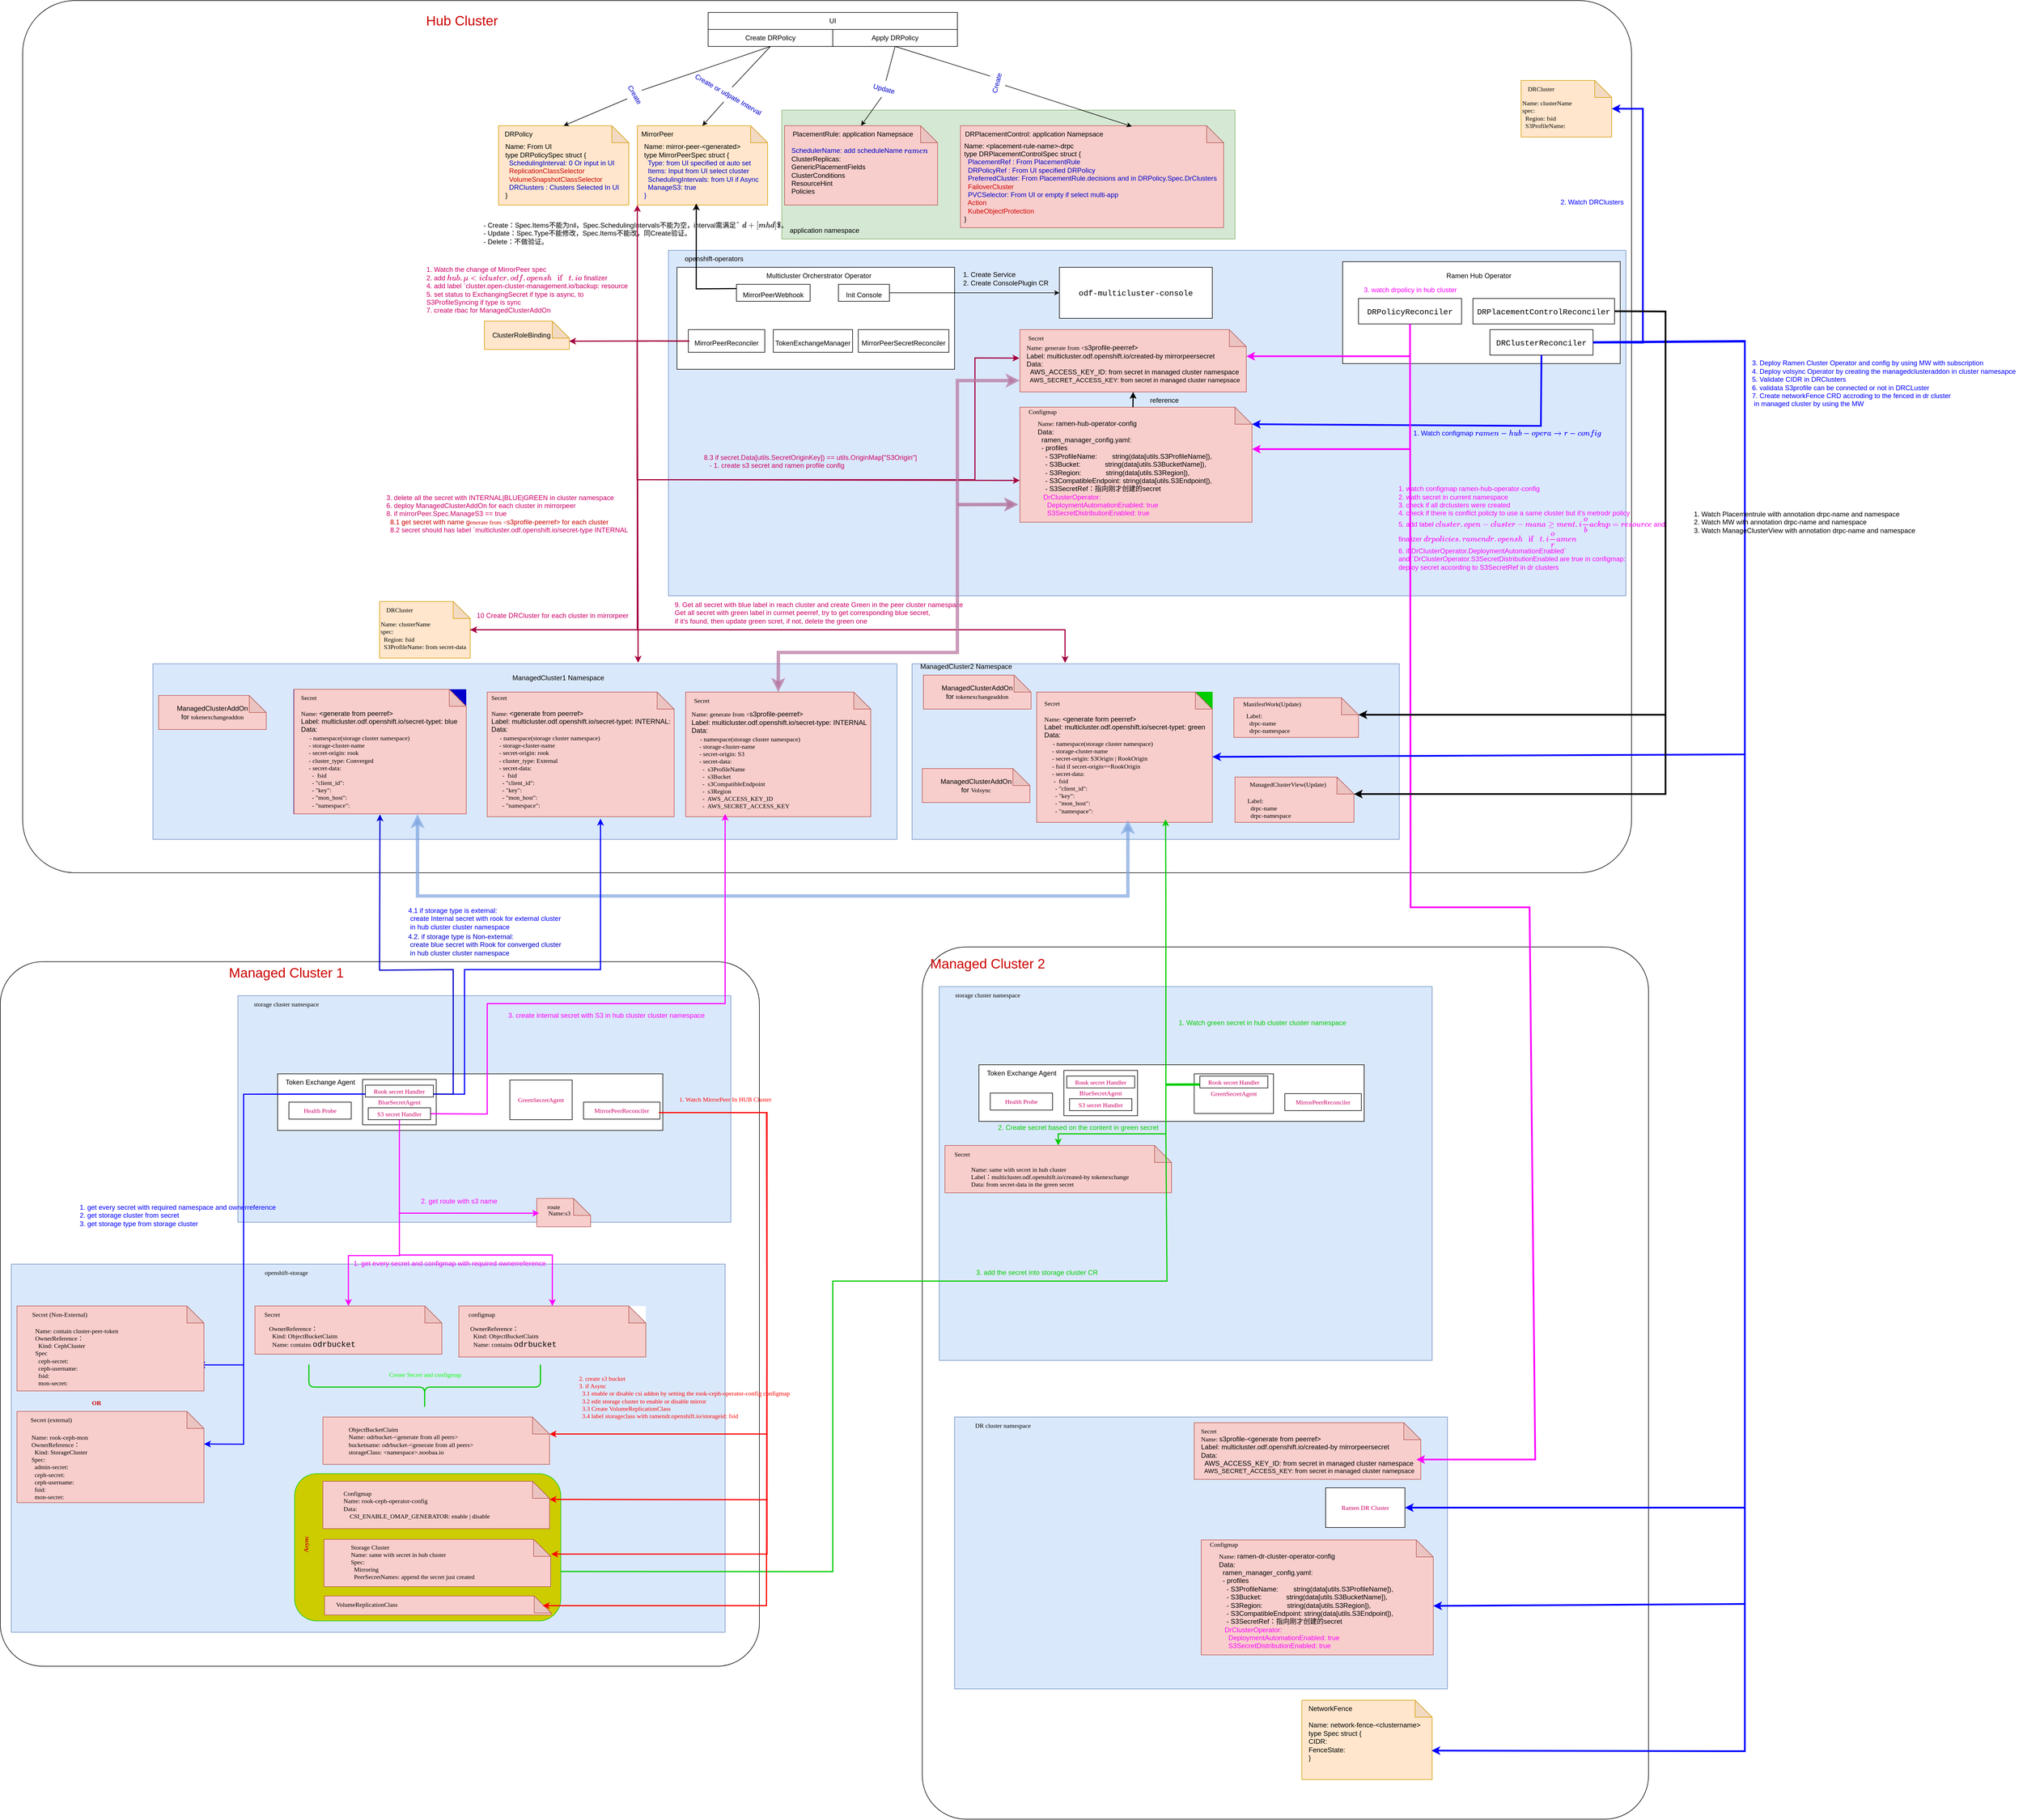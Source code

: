 <mxfile version="20.6.2" type="device"><diagram id="jIINveWOwKFRFlbjj-LH" name="Page-1"><mxGraphModel dx="2276" dy="748" grid="1" gridSize="10" guides="1" tooltips="1" connect="1" arrows="1" fold="1" page="1" pageScale="1" pageWidth="850" pageHeight="1100" math="0" shadow="0"><root><mxCell id="0"/><mxCell id="1" parent="0"/><mxCell id="JTE-FAuTm2KnXjMH-0vw-41" value="" style="rounded=1;whiteSpace=wrap;html=1;fontColor=#CC0000;arcSize=6;" parent="1" vertex="1"><mxGeometry x="-769.5" y="1786" width="1340" height="1244" as="geometry"/></mxCell><mxCell id="JTE-FAuTm2KnXjMH-0vw-331" value="" style="rounded=0;whiteSpace=wrap;html=1;fillColor=#dae8fc;strokeColor=#6c8ebf;" parent="1" vertex="1"><mxGeometry x="-750" y="2320" width="1260" height="650" as="geometry"/></mxCell><mxCell id="JTE-FAuTm2KnXjMH-0vw-149" value="" style="rounded=0;whiteSpace=wrap;html=1;fillColor=#dae8fc;strokeColor=#6c8ebf;" parent="1" vertex="1"><mxGeometry x="-350" y="1846" width="870" height="400" as="geometry"/></mxCell><mxCell id="JTE-FAuTm2KnXjMH-0vw-39" value="" style="rounded=1;whiteSpace=wrap;html=1;fontColor=#CC0000;arcSize=6;" parent="1" vertex="1"><mxGeometry x="-730" y="89" width="2840" height="1540" as="geometry"/></mxCell><mxCell id="JTE-FAuTm2KnXjMH-0vw-82" value="" style="rounded=0;whiteSpace=wrap;html=1;fillColor=#dae8fc;strokeColor=#6c8ebf;" parent="1" vertex="1"><mxGeometry x="410" y="530" width="1690" height="610" as="geometry"/></mxCell><mxCell id="JTE-FAuTm2KnXjMH-0vw-42" value="" style="rounded=0;whiteSpace=wrap;html=1;fillColor=#d5e8d4;strokeColor=#82b366;" parent="1" vertex="1"><mxGeometry x="610" y="282.5" width="800" height="227.5" as="geometry"/></mxCell><mxCell id="JTE-FAuTm2KnXjMH-0vw-1" value="UI" style="rounded=0;whiteSpace=wrap;html=1;" parent="1" vertex="1"><mxGeometry x="480" y="110" width="440" height="30" as="geometry"/></mxCell><mxCell id="JTE-FAuTm2KnXjMH-0vw-2" value="Create DRPolicy" style="rounded=0;whiteSpace=wrap;html=1;" parent="1" vertex="1"><mxGeometry x="480" y="140" width="220" height="30" as="geometry"/></mxCell><mxCell id="JTE-FAuTm2KnXjMH-0vw-3" value="Apply DRPolicy" style="rounded=0;whiteSpace=wrap;html=1;" parent="1" vertex="1"><mxGeometry x="700" y="140" width="220" height="30" as="geometry"/></mxCell><mxCell id="JTE-FAuTm2KnXjMH-0vw-8" value="" style="group;" parent="1" vertex="1" connectable="0"><mxGeometry x="110" y="310" width="230" height="140" as="geometry"/></mxCell><mxCell id="JTE-FAuTm2KnXjMH-0vw-4" value="" style="shape=note;whiteSpace=wrap;html=1;backgroundOutline=1;darkOpacity=0.05;fillColor=#ffe6cc;strokeColor=#d79b00;" parent="JTE-FAuTm2KnXjMH-0vw-8" vertex="1"><mxGeometry width="230" height="140" as="geometry"/></mxCell><mxCell id="JTE-FAuTm2KnXjMH-0vw-6" value="&lt;div&gt;Name: From UI&lt;/div&gt;&lt;div&gt;type DRPolicySpec struct {&lt;/div&gt;&lt;div&gt;&lt;font color=&quot;#0000cc&quot;&gt;&lt;span style=&quot;&quot;&gt;&lt;/span&gt;&amp;nbsp; SchedulingInterval: 0 Or input in UI&lt;/font&gt;&lt;/div&gt;&lt;div&gt;&lt;font color=&quot;#cc0000&quot;&gt;&lt;span style=&quot;&quot;&gt;&lt;/span&gt;&amp;nbsp; ReplicationClassSelector&amp;nbsp;&lt;/font&gt;&lt;/div&gt;&lt;div&gt;&lt;font color=&quot;#cc0000&quot;&gt;&lt;span style=&quot;&quot;&gt;&lt;/span&gt;&amp;nbsp; VolumeSnapshotClassSelector&amp;nbsp;&lt;/font&gt;&lt;/div&gt;&lt;div&gt;&lt;font color=&quot;#0000cc&quot;&gt;&lt;span style=&quot;background-color: initial;&quot;&gt;&amp;nbsp; DRClusters : Clusters Selected In UI&lt;/span&gt;&lt;br&gt;&lt;/font&gt;&lt;/div&gt;&lt;div&gt;}&lt;/div&gt;" style="text;html=1;align=left;verticalAlign=middle;resizable=0;points=[];autosize=1;strokeColor=none;fillColor=none;" parent="JTE-FAuTm2KnXjMH-0vw-8" vertex="1"><mxGeometry x="10" y="25" width="220" height="110" as="geometry"/></mxCell><mxCell id="JTE-FAuTm2KnXjMH-0vw-7" value="&lt;font color=&quot;#000000&quot;&gt;DRPolicy&lt;/font&gt;" style="text;html=1;align=center;verticalAlign=middle;resizable=0;points=[];autosize=1;strokeColor=none;fillColor=none;fontColor=#CC0000;" parent="JTE-FAuTm2KnXjMH-0vw-8" vertex="1"><mxGeometry width="70" height="30" as="geometry"/></mxCell><mxCell id="JTE-FAuTm2KnXjMH-0vw-13" value="" style="group;" parent="1" vertex="1" connectable="0"><mxGeometry x="350" y="310" width="245" height="140" as="geometry"/></mxCell><mxCell id="JTE-FAuTm2KnXjMH-0vw-10" value="" style="shape=note;whiteSpace=wrap;html=1;backgroundOutline=1;darkOpacity=0.05;fillColor=#ffe6cc;strokeColor=#d79b00;" parent="JTE-FAuTm2KnXjMH-0vw-13" vertex="1"><mxGeometry x="5" width="230" height="140" as="geometry"/></mxCell><mxCell id="JTE-FAuTm2KnXjMH-0vw-11" value="&lt;div&gt;Name: mirror-peer-&amp;lt;generated&amp;gt;&lt;/div&gt;&lt;div&gt;type MirrorPeerSpec struct {&lt;/div&gt;&lt;div&gt;&lt;span style=&quot;&quot;&gt;&lt;/span&gt;&amp;nbsp; &lt;font color=&quot;#0000cc&quot;&gt;Type: from UI specified ot auto set&amp;nbsp;&lt;/font&gt;&lt;/div&gt;&lt;div&gt;&lt;font color=&quot;#0000cc&quot;&gt;&lt;span style=&quot;&quot;&gt;&lt;/span&gt;&amp;nbsp; Items: Input from UI select cluster&lt;/font&gt;&lt;/div&gt;&lt;div&gt;&lt;font color=&quot;#0000cc&quot;&gt;&lt;span style=&quot;&quot;&gt;&lt;/span&gt;&amp;nbsp; SchedulingIntervals: from UI if Async&lt;/font&gt;&lt;/div&gt;&lt;div&gt;&lt;font color=&quot;#0000cc&quot;&gt;&lt;span style=&quot;&quot;&gt;&lt;/span&gt;&amp;nbsp; ManageS3: true&lt;/font&gt;&lt;/div&gt;&lt;div&gt;&lt;font color=&quot;#0000cc&quot;&gt;}&lt;/font&gt;&lt;/div&gt;" style="text;html=1;align=left;verticalAlign=middle;resizable=0;points=[];autosize=1;strokeColor=none;fillColor=none;" parent="JTE-FAuTm2KnXjMH-0vw-13" vertex="1"><mxGeometry x="15" y="25" width="230" height="110" as="geometry"/></mxCell><mxCell id="JTE-FAuTm2KnXjMH-0vw-12" value="&lt;font color=&quot;#000000&quot;&gt;MirrorPeer&lt;/font&gt;" style="text;html=1;align=center;verticalAlign=middle;resizable=0;points=[];autosize=1;strokeColor=none;fillColor=none;fontColor=#CC0000;" parent="JTE-FAuTm2KnXjMH-0vw-13" vertex="1"><mxGeometry width="80" height="30" as="geometry"/></mxCell><mxCell id="JTE-FAuTm2KnXjMH-0vw-18" value="" style="endArrow=classic;html=1;rounded=0;fontColor=#0000CC;exitX=0.5;exitY=1;exitDx=0;exitDy=0;entryX=0.5;entryY=0;entryDx=0;entryDy=0;entryPerimeter=0;startArrow=none;" parent="1" source="JTE-FAuTm2KnXjMH-0vw-21" target="JTE-FAuTm2KnXjMH-0vw-4" edge="1"><mxGeometry width="50" height="50" relative="1" as="geometry"><mxPoint x="400" y="430" as="sourcePoint"/><mxPoint x="240" y="170" as="targetPoint"/></mxGeometry></mxCell><mxCell id="JTE-FAuTm2KnXjMH-0vw-20" value="" style="endArrow=classic;html=1;rounded=0;fontColor=#0000CC;exitX=0.5;exitY=1;exitDx=0;exitDy=0;entryX=0.5;entryY=0;entryDx=0;entryDy=0;entryPerimeter=0;startArrow=none;" parent="1" source="JTE-FAuTm2KnXjMH-0vw-22" target="JTE-FAuTm2KnXjMH-0vw-10" edge="1"><mxGeometry width="50" height="50" relative="1" as="geometry"><mxPoint x="400" y="430" as="sourcePoint"/><mxPoint x="450" y="380" as="targetPoint"/></mxGeometry></mxCell><mxCell id="JTE-FAuTm2KnXjMH-0vw-23" value="" style="group" parent="1" vertex="1" connectable="0"><mxGeometry x="625" y="310" width="760" height="220" as="geometry"/></mxCell><mxCell id="JTE-FAuTm2KnXjMH-0vw-24" value="" style="shape=note;whiteSpace=wrap;html=1;backgroundOutline=1;darkOpacity=0.05;fillColor=#f8cecc;strokeColor=#b85450;" parent="JTE-FAuTm2KnXjMH-0vw-23" vertex="1"><mxGeometry x="-10" width="270" height="140" as="geometry"/></mxCell><mxCell id="JTE-FAuTm2KnXjMH-0vw-25" value="&lt;font color=&quot;#0000cc&quot;&gt;SchedulerName: add scheduleName `ramen`&amp;nbsp;&lt;/font&gt;&lt;br&gt;ClusterReplicas:&lt;br&gt;GenericPlacementFields&lt;br&gt;ClusterConditions&lt;br&gt;ResourceHint&lt;br&gt;Policies" style="text;html=1;align=left;verticalAlign=middle;resizable=0;points=[];autosize=1;strokeColor=none;fillColor=none;" parent="JTE-FAuTm2KnXjMH-0vw-23" vertex="1"><mxGeometry y="30" width="270" height="100" as="geometry"/></mxCell><mxCell id="JTE-FAuTm2KnXjMH-0vw-26" value="&lt;font color=&quot;#000000&quot;&gt;PlacementRule: application Namepsace&lt;/font&gt;" style="text;html=1;align=center;verticalAlign=middle;resizable=0;points=[];autosize=1;strokeColor=none;fillColor=none;fontColor=#CC0000;" parent="JTE-FAuTm2KnXjMH-0vw-23" vertex="1"><mxGeometry x="-10" width="240" height="30" as="geometry"/></mxCell><mxCell id="JTE-FAuTm2KnXjMH-0vw-43" value="&lt;font color=&quot;#000000&quot;&gt;application namespace&lt;/font&gt;" style="text;html=1;align=center;verticalAlign=middle;resizable=0;points=[];autosize=1;strokeColor=none;fillColor=none;fontColor=#CC0000;" parent="JTE-FAuTm2KnXjMH-0vw-23" vertex="1"><mxGeometry x="-15" y="170" width="150" height="30" as="geometry"/></mxCell><mxCell id="JTE-FAuTm2KnXjMH-0vw-27" value="" style="endArrow=classic;html=1;rounded=0;fontColor=#0000CC;exitX=0.5;exitY=1;exitDx=0;exitDy=0;entryX=0.5;entryY=0;entryDx=0;entryDy=0;entryPerimeter=0;startArrow=none;" parent="1" source="JTE-FAuTm2KnXjMH-0vw-28" target="JTE-FAuTm2KnXjMH-0vw-24" edge="1"><mxGeometry width="50" height="50" relative="1" as="geometry"><mxPoint x="810" y="170" as="sourcePoint"/><mxPoint x="690" y="310" as="targetPoint"/></mxGeometry></mxCell><mxCell id="JTE-FAuTm2KnXjMH-0vw-29" value="" style="group" parent="1" vertex="1" connectable="0"><mxGeometry x="920" y="310" width="490" height="207.5" as="geometry"/></mxCell><mxCell id="JTE-FAuTm2KnXjMH-0vw-30" value="" style="shape=note;whiteSpace=wrap;html=1;backgroundOutline=1;darkOpacity=0.05;fillColor=#f8cecc;strokeColor=#b85450;" parent="JTE-FAuTm2KnXjMH-0vw-29" vertex="1"><mxGeometry x="5.36" width="464.64" height="180" as="geometry"/></mxCell><mxCell id="JTE-FAuTm2KnXjMH-0vw-31" value="&lt;div&gt;&lt;span style=&quot;&quot;&gt;&lt;/span&gt;Name: &amp;lt;placement-rule-name&amp;gt;-drpc&lt;br&gt;type DRPlacementControlSpec struct {&lt;/div&gt;&lt;div&gt;&lt;font color=&quot;#0000cc&quot;&gt;&amp;nbsp; PlacementRef : From PlacementRule&lt;/font&gt;&lt;/div&gt;&lt;div&gt;&lt;font color=&quot;#0000cc&quot;&gt;&lt;span style=&quot;&quot;&gt;&lt;/span&gt;&amp;nbsp; DRPolicyRef : From UI specified DRPolicy&lt;/font&gt;&lt;/div&gt;&lt;div&gt;&lt;font color=&quot;#0000cc&quot;&gt;&lt;span style=&quot;&quot;&gt;&lt;/span&gt;&amp;nbsp; PreferredCluster: From PlacementRule.decisions and in DRPolicy.Spec.DrClusters&lt;/font&gt;&lt;/div&gt;&lt;div&gt;&lt;font color=&quot;#0000cc&quot;&gt;&lt;span style=&quot;&quot;&gt;&lt;/span&gt;&amp;nbsp; &lt;/font&gt;&lt;font color=&quot;#cc0000&quot;&gt;FailoverCluster&lt;/font&gt;&lt;font color=&quot;#0000cc&quot;&gt;&amp;nbsp;&lt;/font&gt;&lt;/div&gt;&lt;div&gt;&lt;font color=&quot;#0000cc&quot;&gt;&lt;span style=&quot;&quot;&gt;&lt;/span&gt;&amp;nbsp; PVCSelector: From UI or empty if select multi-app&lt;/font&gt;&lt;/div&gt;&lt;div&gt;&lt;font color=&quot;#0000cc&quot;&gt;&lt;span style=&quot;&quot;&gt;&lt;/span&gt;&amp;nbsp; &lt;/font&gt;&lt;font color=&quot;#cc0000&quot;&gt;Action&lt;/font&gt;&lt;/div&gt;&lt;div&gt;&lt;font color=&quot;#0000cc&quot;&gt;&lt;span style=&quot;&quot;&gt;&lt;/span&gt;&amp;nbsp; &lt;/font&gt;&lt;font color=&quot;#cc0000&quot;&gt;KubeObjectProtection&lt;/font&gt;&lt;/div&gt;&lt;div&gt;}&lt;/div&gt;" style="text;html=1;align=left;verticalAlign=middle;resizable=0;points=[];autosize=1;strokeColor=none;fillColor=none;" parent="JTE-FAuTm2KnXjMH-0vw-29" vertex="1"><mxGeometry x="10.001" y="20" width="470" height="160" as="geometry"/></mxCell><mxCell id="JTE-FAuTm2KnXjMH-0vw-32" value="&lt;font color=&quot;#000000&quot;&gt;DRPlacementControl: application Namepsace&lt;/font&gt;" style="text;html=1;align=center;verticalAlign=middle;resizable=0;points=[];autosize=1;strokeColor=none;fillColor=none;fontColor=#CC0000;" parent="JTE-FAuTm2KnXjMH-0vw-29" vertex="1"><mxGeometry x="0.003" width="270" height="30" as="geometry"/></mxCell><mxCell id="JTE-FAuTm2KnXjMH-0vw-28" value="Update" style="text;html=1;align=center;verticalAlign=middle;resizable=0;points=[];autosize=1;strokeColor=none;fillColor=none;fontColor=#0000CC;rotation=15;" parent="1" vertex="1"><mxGeometry x="760" y="230" width="60" height="30" as="geometry"/></mxCell><mxCell id="JTE-FAuTm2KnXjMH-0vw-33" value="" style="endArrow=none;html=1;rounded=0;fontColor=#0000CC;exitX=0.5;exitY=1;exitDx=0;exitDy=0;entryX=0.5;entryY=0;entryDx=0;entryDy=0;entryPerimeter=0;" parent="1" target="JTE-FAuTm2KnXjMH-0vw-28" edge="1"><mxGeometry width="50" height="50" relative="1" as="geometry"><mxPoint x="810" y="170" as="sourcePoint"/><mxPoint x="775" y="310" as="targetPoint"/></mxGeometry></mxCell><mxCell id="JTE-FAuTm2KnXjMH-0vw-22" value="Create or udpate Interval" style="text;html=1;align=center;verticalAlign=middle;resizable=0;points=[];autosize=1;strokeColor=none;fillColor=none;fontColor=#0000CC;rotation=30;" parent="1" vertex="1"><mxGeometry x="435" y="240" width="160" height="30" as="geometry"/></mxCell><mxCell id="JTE-FAuTm2KnXjMH-0vw-34" value="" style="endArrow=none;html=1;rounded=0;fontColor=#0000CC;exitX=0.5;exitY=1;exitDx=0;exitDy=0;entryX=0.5;entryY=0;entryDx=0;entryDy=0;entryPerimeter=0;" parent="1" source="JTE-FAuTm2KnXjMH-0vw-2" target="JTE-FAuTm2KnXjMH-0vw-22" edge="1"><mxGeometry width="50" height="50" relative="1" as="geometry"><mxPoint x="590" y="170" as="sourcePoint"/><mxPoint x="470" y="310" as="targetPoint"/></mxGeometry></mxCell><mxCell id="JTE-FAuTm2KnXjMH-0vw-21" value="Create" style="text;html=1;align=center;verticalAlign=middle;resizable=0;points=[];autosize=1;strokeColor=none;fillColor=none;fontColor=#0000CC;rotation=60;" parent="1" vertex="1"><mxGeometry x="320" y="240" width="60" height="30" as="geometry"/></mxCell><mxCell id="JTE-FAuTm2KnXjMH-0vw-35" value="" style="endArrow=none;html=1;rounded=0;fontColor=#0000CC;exitX=0.5;exitY=1;exitDx=0;exitDy=0;entryX=0.5;entryY=0;entryDx=0;entryDy=0;entryPerimeter=0;" parent="1" source="JTE-FAuTm2KnXjMH-0vw-2" target="JTE-FAuTm2KnXjMH-0vw-21" edge="1"><mxGeometry width="50" height="50" relative="1" as="geometry"><mxPoint x="590" y="170" as="sourcePoint"/><mxPoint x="225" y="310" as="targetPoint"/></mxGeometry></mxCell><mxCell id="JTE-FAuTm2KnXjMH-0vw-36" value="" style="endArrow=classic;html=1;rounded=0;fontColor=#CC0000;exitX=0.5;exitY=1;exitDx=0;exitDy=0;entryX=0.651;entryY=0.006;entryDx=0;entryDy=0;entryPerimeter=0;startArrow=none;" parent="1" source="JTE-FAuTm2KnXjMH-0vw-37" target="JTE-FAuTm2KnXjMH-0vw-30" edge="1"><mxGeometry width="50" height="50" relative="1" as="geometry"><mxPoint x="670" y="390" as="sourcePoint"/><mxPoint x="720" y="340" as="targetPoint"/></mxGeometry></mxCell><mxCell id="JTE-FAuTm2KnXjMH-0vw-37" value="Create" style="text;html=1;align=center;verticalAlign=middle;resizable=0;points=[];autosize=1;strokeColor=none;fillColor=none;fontColor=#0000CC;rotation=-75;" parent="1" vertex="1"><mxGeometry x="960" y="220" width="60" height="30" as="geometry"/></mxCell><mxCell id="JTE-FAuTm2KnXjMH-0vw-38" value="" style="endArrow=none;html=1;rounded=0;fontColor=#CC0000;exitX=0.5;exitY=1;exitDx=0;exitDy=0;entryX=0.651;entryY=0.006;entryDx=0;entryDy=0;entryPerimeter=0;" parent="1" source="JTE-FAuTm2KnXjMH-0vw-3" target="JTE-FAuTm2KnXjMH-0vw-37" edge="1"><mxGeometry width="50" height="50" relative="1" as="geometry"><mxPoint x="810" y="170" as="sourcePoint"/><mxPoint x="1227.841" y="311.08" as="targetPoint"/></mxGeometry></mxCell><mxCell id="JTE-FAuTm2KnXjMH-0vw-40" value="&lt;font style=&quot;font-size: 24px;&quot;&gt;Hub Cluster&lt;/font&gt;" style="text;html=1;align=center;verticalAlign=middle;resizable=0;points=[];autosize=1;strokeColor=none;fillColor=none;fontColor=#CC0000;" parent="1" vertex="1"><mxGeometry x="-30" y="105" width="150" height="40" as="geometry"/></mxCell><mxCell id="JTE-FAuTm2KnXjMH-0vw-44" value="" style="rounded=0;whiteSpace=wrap;html=1;fillColor=#dae8fc;strokeColor=#6c8ebf;" parent="1" vertex="1"><mxGeometry x="-500" y="1260" width="1313.5" height="310" as="geometry"/></mxCell><mxCell id="JTE-FAuTm2KnXjMH-0vw-45" value="&lt;font color=&quot;#000000&quot;&gt;ManagedCluster1 Namespace&lt;/font&gt;" style="text;html=1;align=center;verticalAlign=middle;resizable=0;points=[];autosize=1;strokeColor=none;fillColor=none;fontColor=#CC0000;" parent="1" vertex="1"><mxGeometry x="120" y="1270" width="190" height="30" as="geometry"/></mxCell><mxCell id="JTE-FAuTm2KnXjMH-0vw-46" value="" style="rounded=0;whiteSpace=wrap;html=1;fillColor=#dae8fc;strokeColor=#6c8ebf;" parent="1" vertex="1"><mxGeometry x="840" y="1260" width="860" height="310" as="geometry"/></mxCell><mxCell id="JTE-FAuTm2KnXjMH-0vw-47" value="&lt;span style=&quot;color: rgb(0, 0, 0);&quot;&gt;ManagedCluster2 Namespace&lt;/span&gt;" style="text;html=1;align=center;verticalAlign=middle;resizable=0;points=[];autosize=1;strokeColor=none;fillColor=none;fontColor=#CC0000;" parent="1" vertex="1"><mxGeometry x="840" y="1250" width="190" height="30" as="geometry"/></mxCell><mxCell id="JTE-FAuTm2KnXjMH-0vw-57" value="" style="group" parent="1" vertex="1" connectable="0"><mxGeometry x="425" y="560" width="490" height="180" as="geometry"/></mxCell><mxCell id="JTE-FAuTm2KnXjMH-0vw-50" value="" style="rounded=0;whiteSpace=wrap;html=1;fontColor=#000000;" parent="JTE-FAuTm2KnXjMH-0vw-57" vertex="1"><mxGeometry width="490" height="180" as="geometry"/></mxCell><mxCell id="JTE-FAuTm2KnXjMH-0vw-49" value="&lt;font style=&quot;font-size: 12px;&quot;&gt;Multicluster Orcherstrator Operator&lt;/font&gt;" style="text;html=1;align=center;verticalAlign=middle;resizable=0;points=[];autosize=1;strokeColor=none;fillColor=none;fontColor=#000000;" parent="JTE-FAuTm2KnXjMH-0vw-57" vertex="1"><mxGeometry x="145" width="210" height="30" as="geometry"/></mxCell><mxCell id="JTE-FAuTm2KnXjMH-0vw-51" value="&lt;font style=&quot;font-size: 12px;&quot;&gt;MirrorPeerReconciler&lt;/font&gt;" style="rounded=0;whiteSpace=wrap;html=1;fontSize=24;fontColor=#000000;" parent="JTE-FAuTm2KnXjMH-0vw-57" vertex="1"><mxGeometry x="20" y="110" width="135" height="40" as="geometry"/></mxCell><mxCell id="JTE-FAuTm2KnXjMH-0vw-52" value="&lt;font style=&quot;font-size: 12px;&quot;&gt;MirrorPeerSecretReconciler&lt;/font&gt;" style="rounded=0;whiteSpace=wrap;html=1;fontSize=24;fontColor=#000000;" parent="JTE-FAuTm2KnXjMH-0vw-57" vertex="1"><mxGeometry x="320" y="110" width="160" height="40" as="geometry"/></mxCell><mxCell id="JTE-FAuTm2KnXjMH-0vw-53" value="&lt;font style=&quot;font-size: 12px;&quot;&gt;MirrorPeerWebhook&lt;/font&gt;" style="rounded=0;whiteSpace=wrap;html=1;fontSize=24;fontColor=#000000;" parent="JTE-FAuTm2KnXjMH-0vw-57" vertex="1"><mxGeometry x="105" y="30" width="130" height="30" as="geometry"/></mxCell><mxCell id="JTE-FAuTm2KnXjMH-0vw-54" value="&lt;font style=&quot;font-size: 12px;&quot;&gt;Init Console&lt;/font&gt;" style="rounded=0;whiteSpace=wrap;html=1;fontSize=24;fontColor=#000000;" parent="JTE-FAuTm2KnXjMH-0vw-57" vertex="1"><mxGeometry x="285" y="30" width="90" height="30" as="geometry"/></mxCell><mxCell id="JTE-FAuTm2KnXjMH-0vw-55" value="&lt;font style=&quot;font-size: 12px;&quot;&gt;TokenExchangeManager&lt;/font&gt;" style="rounded=0;whiteSpace=wrap;html=1;fontSize=24;fontColor=#000000;" parent="JTE-FAuTm2KnXjMH-0vw-57" vertex="1"><mxGeometry x="170" y="110" width="140" height="40" as="geometry"/></mxCell><mxCell id="JTE-FAuTm2KnXjMH-0vw-58" value="" style="endArrow=classic;html=1;rounded=0;fontSize=12;fontColor=#000000;entryX=0.409;entryY=1.021;entryDx=0;entryDy=0;entryPerimeter=0;exitX=0;exitY=0.25;exitDx=0;exitDy=0;fillColor=#f0a30a;strokeColor=#000000;strokeWidth=2;" parent="1" source="JTE-FAuTm2KnXjMH-0vw-53" target="JTE-FAuTm2KnXjMH-0vw-11" edge="1"><mxGeometry width="50" height="50" relative="1" as="geometry"><mxPoint x="610" y="520" as="sourcePoint"/><mxPoint x="660" y="470" as="targetPoint"/><Array as="points"><mxPoint x="459" y="598"/></Array></mxGeometry></mxCell><mxCell id="JTE-FAuTm2KnXjMH-0vw-60" value="&lt;div&gt;&amp;nbsp; - Create：Spec.Items不能为nil，Spec.SchedulingIntervals不能为空，interval需满足`^\d+[mhd]$`。&lt;/div&gt;&lt;div&gt;&amp;nbsp; - Update：Spec.Type不能修改，Spec.Items不能改，同Create验证。&lt;/div&gt;&lt;div&gt;&amp;nbsp; - Delete：不做验证。&lt;/div&gt;" style="text;html=1;align=left;verticalAlign=middle;resizable=0;points=[];autosize=1;strokeColor=none;fillColor=none;fontSize=12;fontColor=#000000;" parent="1" vertex="1"><mxGeometry x="75" y="470" width="550" height="60" as="geometry"/></mxCell><mxCell id="JTE-FAuTm2KnXjMH-0vw-62" value="&lt;div style=&quot;text-align: start;&quot;&gt;&lt;span style=&quot;background-color: initial; font-size: 14px;&quot;&gt;&lt;font face=&quot;Menlo, Monaco, Courier New, monospace&quot;&gt;odf-multicluster-console&lt;/font&gt;&lt;/span&gt;&lt;/div&gt;" style="rounded=0;whiteSpace=wrap;html=1;fontSize=12;fontColor=#000000;" parent="1" vertex="1"><mxGeometry x="1100" y="560" width="270" height="90" as="geometry"/></mxCell><mxCell id="JTE-FAuTm2KnXjMH-0vw-63" value="" style="endArrow=classic;html=1;rounded=0;fontSize=12;fontColor=#000000;exitX=1;exitY=0.5;exitDx=0;exitDy=0;entryX=0;entryY=0.5;entryDx=0;entryDy=0;" parent="1" source="JTE-FAuTm2KnXjMH-0vw-54" target="JTE-FAuTm2KnXjMH-0vw-62" edge="1"><mxGeometry width="50" height="50" relative="1" as="geometry"><mxPoint x="940" y="520" as="sourcePoint"/><mxPoint x="990" y="470" as="targetPoint"/></mxGeometry></mxCell><mxCell id="JTE-FAuTm2KnXjMH-0vw-64" value="&lt;div style=&quot;text-align: left;&quot;&gt;&lt;span style=&quot;background-color: initial;&quot;&gt;1. Create Service&lt;/span&gt;&lt;/div&gt;&lt;div style=&quot;text-align: left;&quot;&gt;&lt;span style=&quot;background-color: initial;&quot;&gt;2. Create ConsolePlugin CR&lt;/span&gt;&lt;/div&gt;" style="text;html=1;align=center;verticalAlign=middle;resizable=0;points=[];autosize=1;strokeColor=none;fillColor=none;fontSize=12;fontColor=#000000;" parent="1" vertex="1"><mxGeometry x="920" y="560" width="170" height="40" as="geometry"/></mxCell><mxCell id="JTE-FAuTm2KnXjMH-0vw-65" value="" style="endArrow=classic;html=1;rounded=0;fontSize=12;fontColor=#000000;exitX=0;exitY=0.5;exitDx=0;exitDy=0;entryX=0;entryY=1;entryDx=0;entryDy=0;entryPerimeter=0;fillColor=#d80073;strokeColor=#A50040;strokeWidth=2;" parent="1" source="JTE-FAuTm2KnXjMH-0vw-51" target="JTE-FAuTm2KnXjMH-0vw-10" edge="1"><mxGeometry width="50" height="50" relative="1" as="geometry"><mxPoint x="590" y="610" as="sourcePoint"/><mxPoint x="640" y="560" as="targetPoint"/><Array as="points"><mxPoint x="355" y="690"/></Array></mxGeometry></mxCell><mxCell id="JTE-FAuTm2KnXjMH-0vw-66" value="&lt;div style=&quot;text-align: left;&quot;&gt;&lt;span style=&quot;background-color: initial;&quot;&gt;&lt;font color=&quot;#cc0066&quot;&gt;1. Watch the change of MirrorPeer spec&lt;/font&gt;&lt;/span&gt;&lt;/div&gt;&lt;div style=&quot;text-align: left;&quot;&gt;&lt;span style=&quot;background-color: initial;&quot;&gt;&lt;font color=&quot;#cc0066&quot;&gt;2. add&amp;nbsp;`hub.multicluster.odf.openshift.io` finalizer&lt;/font&gt;&lt;/span&gt;&lt;/div&gt;&lt;div style=&quot;text-align: left;&quot;&gt;&lt;font color=&quot;#cc0066&quot;&gt;&lt;span style=&quot;background-color: initial;&quot;&gt;4. add label `&lt;/span&gt;&lt;span style=&quot;background-color: initial;&quot;&gt;cluster.open-cluster-management.io/backup: resource&lt;/span&gt;&lt;/font&gt;&lt;/div&gt;&lt;div style=&quot;text-align: left;&quot;&gt;&lt;font color=&quot;#cc0066&quot;&gt;&lt;span style=&quot;background-color: initial;&quot;&gt;5. set status to&amp;nbsp;&lt;/span&gt;&lt;/font&gt;&lt;span style=&quot;color: rgb(204, 0, 102); background-color: initial;&quot;&gt;ExchangingSecret if type is async, to&amp;nbsp;&lt;/span&gt;&lt;/div&gt;&lt;div style=&quot;text-align: left;&quot;&gt;&lt;span style=&quot;background-color: initial;&quot;&gt;&lt;font color=&quot;#cc0066&quot;&gt;S3ProfileSyncing if type is sync&lt;/font&gt;&lt;/span&gt;&lt;/div&gt;&lt;div style=&quot;text-align: left;&quot;&gt;&lt;span style=&quot;background-color: initial; color: rgb(204, 0, 102);&quot;&gt;7. create rbac for&amp;nbsp;&lt;/span&gt;&lt;span style=&quot;background-color: initial; color: rgb(204, 0, 102);&quot;&gt;ManagedClusterAddOn&lt;/span&gt;&lt;br&gt;&lt;/div&gt;" style="text;html=1;align=center;verticalAlign=middle;resizable=0;points=[];autosize=1;strokeColor=none;fillColor=none;fontSize=12;fontColor=#000000;" parent="1" vertex="1"><mxGeometry x="-30" y="550" width="380" height="100" as="geometry"/></mxCell><mxCell id="JTE-FAuTm2KnXjMH-0vw-67" value="" style="endArrow=classic;html=1;rounded=0;fontSize=12;fontColor=#000000;exitX=0;exitY=0.5;exitDx=0;exitDy=0;fillColor=#d80073;strokeColor=#A50040;strokeWidth=2;entryX=0.652;entryY=-0.006;entryDx=0;entryDy=0;entryPerimeter=0;" parent="1" edge="1"><mxGeometry width="50" height="50" relative="1" as="geometry"><mxPoint x="445.0" y="690" as="sourcePoint"/><mxPoint x="356.402" y="1258.14" as="targetPoint"/><Array as="points"><mxPoint x="355" y="690"/></Array></mxGeometry></mxCell><mxCell id="JTE-FAuTm2KnXjMH-0vw-68" value="&lt;div style=&quot;text-align: left;&quot;&gt;&lt;font color=&quot;#cc0066&quot;&gt;3. delete all the secret with INTERNAL|BLUE|GREEN in cluster namespace&lt;br&gt;&lt;/font&gt;&lt;div&gt;&lt;span style=&quot;background-color: initial;&quot;&gt;&lt;font color=&quot;#cc0066&quot;&gt;6. deploy&amp;nbsp;&lt;/font&gt;&lt;/span&gt;&lt;span style=&quot;color: rgb(204, 0, 102); background-color: initial;&quot;&gt;ManagedClusterAddOn for each cluster in mirrorpeer&lt;/span&gt;&lt;/div&gt;&lt;div&gt;&lt;font color=&quot;#cc0066&quot;&gt;8. if&amp;nbsp;&lt;/font&gt;&lt;span style=&quot;background-color: initial;&quot;&gt;&lt;font color=&quot;#cc0066&quot;&gt;mirrorPeer.Spec.ManageS3 == true&lt;/font&gt;&lt;/span&gt;&lt;/div&gt;&lt;div&gt;&lt;font color=&quot;#cc0000&quot;&gt;&lt;span style=&quot;background-color: initial;&quot;&gt;&amp;nbsp; 8.1 get secret with name g&lt;/span&gt;&lt;span style=&quot;font-family: Verdana; font-size: 11px; background-color: initial;&quot;&gt;enerate from &amp;lt;&lt;/span&gt;&lt;span style=&quot;background-color: initial;&quot;&gt;s3profile-peerref&lt;/span&gt;&lt;span style=&quot;background-color: initial;&quot;&gt;&amp;gt; for each cluster&lt;/span&gt;&lt;/font&gt;&lt;/div&gt;&lt;div&gt;&lt;span style=&quot;background-color: initial;&quot;&gt;&lt;font color=&quot;#cc0066&quot;&gt;&amp;nbsp; 8.2 secret should has label `&lt;/font&gt;&lt;/span&gt;&lt;span style=&quot;background-color: initial;&quot;&gt;&lt;font color=&quot;#cc0066&quot;&gt;multicluster.odf.openshift.io/secret-type INTERNAL&lt;/font&gt;&lt;/span&gt;&lt;/div&gt;&lt;/div&gt;" style="text;html=1;align=center;verticalAlign=middle;resizable=0;points=[];autosize=1;strokeColor=none;fillColor=none;fontSize=12;fontColor=#000000;" parent="1" vertex="1"><mxGeometry x="-100" y="950" width="450" height="90" as="geometry"/></mxCell><mxCell id="JTE-FAuTm2KnXjMH-0vw-70" value="" style="endArrow=classic;html=1;rounded=0;fontSize=12;fontColor=#000000;exitX=0;exitY=0.5;exitDx=0;exitDy=0;entryX=0.314;entryY=-0.005;entryDx=0;entryDy=0;fillColor=#d80073;strokeColor=#A50040;strokeWidth=2;entryPerimeter=0;" parent="1" target="JTE-FAuTm2KnXjMH-0vw-46" edge="1"><mxGeometry width="50" height="50" relative="1" as="geometry"><mxPoint x="446.72" y="690.31" as="sourcePoint"/><mxPoint x="1110" y="1000" as="targetPoint"/><Array as="points"><mxPoint x="355" y="690"/><mxPoint x="355" y="1200"/><mxPoint x="1110" y="1200"/></Array></mxGeometry></mxCell><mxCell id="JTE-FAuTm2KnXjMH-0vw-73" value="" style="rounded=0;whiteSpace=wrap;html=1;fontFamily=Verdana;fontSize=11;fontColor=#CC0066;" parent="1" vertex="1"><mxGeometry x="-280" y="1984" width="680" height="100" as="geometry"/></mxCell><mxCell id="JTE-FAuTm2KnXjMH-0vw-74" value="&lt;span style=&quot;color: rgb(204, 0, 102); text-align: left;&quot;&gt;&lt;font color=&quot;#000000&quot;&gt;ManagedClusterAddOn&lt;br&gt;for&amp;nbsp;&lt;/font&gt;&lt;/span&gt;&lt;font style=&quot;font-family: Verdana; font-size: 11px;&quot; color=&quot;#000000&quot;&gt;tokenexchangeaddon&lt;/font&gt;" style="shape=note;whiteSpace=wrap;html=1;backgroundOutline=1;darkOpacity=0.05;fillColor=#f8cecc;strokeColor=#b85450;" parent="1" vertex="1"><mxGeometry x="-490" y="1316" width="190" height="60" as="geometry"/></mxCell><mxCell id="JTE-FAuTm2KnXjMH-0vw-75" value="" style="group;" parent="1" vertex="1" connectable="0"><mxGeometry x="85" y="655" width="150" height="50" as="geometry"/></mxCell><mxCell id="JTE-FAuTm2KnXjMH-0vw-76" value="" style="shape=note;whiteSpace=wrap;html=1;backgroundOutline=1;darkOpacity=0.05;fillColor=#ffe6cc;strokeColor=#d79b00;" parent="JTE-FAuTm2KnXjMH-0vw-75" vertex="1"><mxGeometry width="150" height="50" as="geometry"/></mxCell><mxCell id="JTE-FAuTm2KnXjMH-0vw-78" value="&lt;font color=&quot;#000000&quot;&gt;ClusterRoleBinding&lt;/font&gt;" style="text;html=1;align=center;verticalAlign=middle;resizable=0;points=[];autosize=1;strokeColor=none;fillColor=none;fontColor=#CC0000;" parent="JTE-FAuTm2KnXjMH-0vw-75" vertex="1"><mxGeometry y="10" width="130" height="30" as="geometry"/></mxCell><mxCell id="JTE-FAuTm2KnXjMH-0vw-80" value="" style="endArrow=classic;html=1;rounded=0;fontSize=12;fontColor=#000000;exitX=0;exitY=0.5;exitDx=0;exitDy=0;entryX=0.997;entryY=0.708;entryDx=0;entryDy=0;entryPerimeter=0;fillColor=#d80073;strokeColor=#A50040;strokeWidth=2;" parent="1" edge="1"><mxGeometry width="50" height="50" relative="1" as="geometry"><mxPoint x="445" y="690" as="sourcePoint"/><mxPoint x="234.55" y="690.4" as="targetPoint"/><Array as="points"/></mxGeometry></mxCell><mxCell id="JTE-FAuTm2KnXjMH-0vw-83" value="&lt;span style=&quot;color: rgb(0, 0, 0);&quot;&gt;openshift-operators&lt;/span&gt;" style="text;html=1;align=center;verticalAlign=middle;resizable=0;points=[];autosize=1;strokeColor=none;fillColor=none;fontColor=#CC0000;" parent="1" vertex="1"><mxGeometry x="425" y="530" width="130" height="30" as="geometry"/></mxCell><mxCell id="JTE-FAuTm2KnXjMH-0vw-85" value="" style="rounded=0;whiteSpace=wrap;html=1;fontColor=#000000;" parent="1" vertex="1"><mxGeometry x="1600" y="550" width="490" height="180" as="geometry"/></mxCell><mxCell id="JTE-FAuTm2KnXjMH-0vw-86" value="&lt;font style=&quot;font-size: 12px;&quot;&gt;Ramen Hub Operator&lt;/font&gt;" style="text;html=1;align=center;verticalAlign=middle;resizable=0;points=[];autosize=1;strokeColor=none;fillColor=none;fontColor=#000000;" parent="1" vertex="1"><mxGeometry x="1770" y="560" width="140" height="30" as="geometry"/></mxCell><mxCell id="JTE-FAuTm2KnXjMH-0vw-95" value="" style="group" parent="1" vertex="1" connectable="0"><mxGeometry x="1030" y="670" width="400" height="110" as="geometry"/></mxCell><mxCell id="JTE-FAuTm2KnXjMH-0vw-92" value="" style="shape=note;whiteSpace=wrap;html=1;backgroundOutline=1;darkOpacity=0.05;fillColor=#f8cecc;strokeColor=#b85450;" parent="JTE-FAuTm2KnXjMH-0vw-95" vertex="1"><mxGeometry x="0.36" width="399.64" height="110" as="geometry"/></mxCell><mxCell id="JTE-FAuTm2KnXjMH-0vw-93" value="Secret&lt;span style=&quot;color: rgb(204, 0, 102); font-family: Helvetica; font-size: 12px; text-align: left;&quot;&gt;&amp;nbsp;&lt;/span&gt;" style="text;html=1;align=center;verticalAlign=middle;resizable=0;points=[];autosize=1;strokeColor=none;fillColor=none;fontSize=11;fontFamily=Verdana;fontColor=#000000;" parent="JTE-FAuTm2KnXjMH-0vw-95" vertex="1"><mxGeometry x="0.36" width="60" height="30" as="geometry"/></mxCell><mxCell id="JTE-FAuTm2KnXjMH-0vw-94" value="&lt;div style=&quot;text-align: left;&quot;&gt;&lt;span style=&quot;background-color: initial;&quot;&gt;Name:&amp;nbsp;&lt;/span&gt;&lt;span style=&quot;background-color: initial;&quot;&gt;generate from &amp;lt;&lt;/span&gt;&lt;span style=&quot;background-color: initial; font-family: Helvetica; font-size: 12px;&quot;&gt;s3profile-peerref&lt;/span&gt;&lt;span style=&quot;background-color: initial; font-family: Helvetica; font-size: 12px;&quot;&gt;&amp;gt;&lt;/span&gt;&lt;/div&gt;&lt;span style=&quot;font-family: Helvetica; font-size: 12px;&quot;&gt;&lt;div style=&quot;text-align: left;&quot;&gt;&lt;span style=&quot;background-color: initial;&quot;&gt;Label:&amp;nbsp;&lt;/span&gt;&lt;font style=&quot;background-color: initial; font-size: 11px;&quot; face=&quot;Helvetica&quot;&gt;&lt;span style=&quot;font-size: 12px;&quot;&gt;multicluster.odf.openshift.io/created-by mirrorpeersecret&lt;/span&gt;&lt;/font&gt;&lt;/div&gt;&lt;/span&gt;&lt;font face=&quot;Helvetica&quot;&gt;&lt;div style=&quot;text-align: left;&quot;&gt;&lt;span style=&quot;font-size: 12px; background-color: initial;&quot;&gt;Data:&lt;/span&gt;&lt;/div&gt;&lt;span style=&quot;font-size: 12px;&quot;&gt;&lt;div style=&quot;text-align: left;&quot;&gt;&lt;span style=&quot;background-color: initial;&quot;&gt;&amp;nbsp; AWS_ACCESS_KEY_ID: from secret in managed cluster namespace&lt;/span&gt;&lt;/div&gt;&lt;/span&gt;&lt;div style=&quot;text-align: left;&quot;&gt;&lt;span style=&quot;background-color: initial;&quot;&gt;&amp;nbsp; AWS_SECRET_ACCESS_KEY: from secret in managed cluster namepsace&lt;/span&gt;&lt;/div&gt;&lt;/font&gt;" style="text;html=1;align=center;verticalAlign=middle;resizable=0;points=[];autosize=1;strokeColor=none;fillColor=none;fontSize=11;fontFamily=Verdana;fontColor=#000000;" parent="JTE-FAuTm2KnXjMH-0vw-95" vertex="1"><mxGeometry y="20" width="400" height="80" as="geometry"/></mxCell><mxCell id="JTE-FAuTm2KnXjMH-0vw-97" value="" style="group" parent="1" vertex="1" connectable="0"><mxGeometry x="1030" y="820" width="410" height="190" as="geometry"/></mxCell><mxCell id="JTE-FAuTm2KnXjMH-0vw-98" value="" style="shape=note;whiteSpace=wrap;html=1;backgroundOutline=1;darkOpacity=0.05;fillColor=#f8cecc;strokeColor=#b85450;" parent="JTE-FAuTm2KnXjMH-0vw-97" vertex="1"><mxGeometry x="0.36" y="-13" width="409.64" height="203" as="geometry"/></mxCell><mxCell id="JTE-FAuTm2KnXjMH-0vw-100" value="&lt;div style=&quot;text-align: left;&quot;&gt;&lt;span style=&quot;background-color: initial;&quot;&gt;Name:&amp;nbsp;&lt;/span&gt;&lt;span style=&quot;font-family: Helvetica; background-color: initial; font-size: 12px;&quot;&gt;ramen-hub-operator-config&lt;/span&gt;&lt;/div&gt;&lt;span style=&quot;font-family: Helvetica; font-size: 12px;&quot;&gt;&lt;div style=&quot;text-align: left;&quot;&gt;&lt;span style=&quot;background-color: initial;&quot;&gt;Data:&lt;/span&gt;&lt;br&gt;&lt;/div&gt;&lt;/span&gt;&lt;font face=&quot;Helvetica&quot;&gt;&lt;div style=&quot;text-align: left;&quot;&gt;&lt;span style=&quot;background-color: initial;&quot;&gt;&lt;span style=&quot;font-size: 12px;&quot;&gt;&amp;nbsp; ramen_manager_config.yaml:&amp;nbsp;&lt;/span&gt;&lt;br&gt;&lt;div style=&quot;font-size: 12px;&quot;&gt;&amp;nbsp; - profiles&lt;/div&gt;&lt;div style=&quot;font-size: 12px;&quot;&gt;&amp;nbsp; &amp;nbsp; - S3ProfileName:&amp;nbsp; &amp;nbsp; &amp;nbsp; &amp;nbsp; string(data[utils.S3ProfileName]),&lt;/div&gt;&lt;div style=&quot;font-size: 12px;&quot;&gt;&lt;span style=&quot;&quot;&gt;&lt;/span&gt;&amp;nbsp; &amp;nbsp; - S3Bucket:&amp;nbsp; &amp;nbsp; &amp;nbsp; &amp;nbsp; &amp;nbsp; &amp;nbsp; &amp;nbsp;string(data[utils.S3BucketName]),&lt;/div&gt;&lt;div style=&quot;font-size: 12px;&quot;&gt;&lt;span style=&quot;&quot;&gt;&lt;/span&gt;&amp;nbsp; &amp;nbsp; - S3Region:&amp;nbsp; &amp;nbsp; &amp;nbsp; &amp;nbsp; &amp;nbsp; &amp;nbsp; &amp;nbsp;string(data[utils.S3Region]),&lt;/div&gt;&lt;div style=&quot;font-size: 12px;&quot;&gt;&lt;span style=&quot;&quot;&gt;&lt;/span&gt;&amp;nbsp; &amp;nbsp; - S3CompatibleEndpoint: string(data[utils.S3Endpoint]),&lt;/div&gt;&lt;div style=&quot;font-size: 12px;&quot;&gt;&lt;span style=&quot;&quot;&gt;&lt;/span&gt;&amp;nbsp; &amp;nbsp; - S3SecretRef：指向刚才创建的secret&lt;/div&gt;&lt;div style=&quot;&quot;&gt;&lt;font color=&quot;#ff00ff&quot;&gt;&lt;span style=&quot;font-size: 12px;&quot;&gt;&amp;nbsp; &amp;nbsp;&lt;/span&gt;&lt;span style=&quot;background-color: initial; font-size: 12px;&quot;&gt;DrClusterOperator:&lt;br&gt;&amp;nbsp; &amp;nbsp; &amp;nbsp;&lt;/span&gt;&lt;span style=&quot;background-color: initial; font-size: 12px;&quot;&gt;DeploymentAutomationEnabled: true&lt;br&gt;&amp;nbsp; &amp;nbsp; &amp;nbsp;&lt;/span&gt;&lt;span style=&quot;background-color: initial; font-size: 12px;&quot;&gt;S3SecretDistributionEnabled: true&lt;/span&gt;&lt;/font&gt;&lt;/div&gt;&lt;/span&gt;&lt;/div&gt;&lt;/font&gt;" style="text;html=1;align=center;verticalAlign=middle;resizable=0;points=[];autosize=1;strokeColor=none;fillColor=none;fontSize=11;fontFamily=Verdana;fontColor=#000000;" parent="JTE-FAuTm2KnXjMH-0vw-97" vertex="1"><mxGeometry x="20" y="-0.004" width="330" height="190" as="geometry"/></mxCell><mxCell id="JTE-FAuTm2KnXjMH-0vw-99" value="Configmap" style="text;html=1;align=center;verticalAlign=middle;resizable=0;points=[];autosize=1;strokeColor=none;fillColor=none;fontSize=11;fontFamily=Verdana;fontColor=#000000;" parent="JTE-FAuTm2KnXjMH-0vw-97" vertex="1"><mxGeometry x="0.36" y="-20" width="80" height="30" as="geometry"/></mxCell><mxCell id="JTE-FAuTm2KnXjMH-0vw-101" value="" style="endArrow=classic;html=1;rounded=0;strokeColor=#000000;strokeWidth=2;fontFamily=Verdana;fontSize=11;fontColor=#000000;exitX=0.487;exitY=0;exitDx=0;exitDy=0;exitPerimeter=0;entryX=0.5;entryY=1;entryDx=0;entryDy=0;entryPerimeter=0;" parent="1" source="JTE-FAuTm2KnXjMH-0vw-98" target="JTE-FAuTm2KnXjMH-0vw-92" edge="1"><mxGeometry width="50" height="50" relative="1" as="geometry"><mxPoint x="1180" y="680" as="sourcePoint"/><mxPoint x="1230" y="630" as="targetPoint"/></mxGeometry></mxCell><mxCell id="JTE-FAuTm2KnXjMH-0vw-102" value="&lt;div style=&quot;text-align: left;&quot;&gt;reference&lt;/div&gt;" style="text;html=1;align=center;verticalAlign=middle;resizable=0;points=[];autosize=1;strokeColor=none;fillColor=none;fontSize=12;fontColor=#000000;" parent="1" vertex="1"><mxGeometry x="1250" y="780" width="70" height="30" as="geometry"/></mxCell><mxCell id="JTE-FAuTm2KnXjMH-0vw-103" value="" style="endArrow=classic;html=1;rounded=0;fontSize=12;fontColor=#000000;exitX=0;exitY=0.5;exitDx=0;exitDy=0;entryX=-0.003;entryY=0.637;entryDx=0;entryDy=0;fillColor=#d80073;strokeColor=#A50040;strokeWidth=2;entryPerimeter=0;" parent="1" edge="1"><mxGeometry width="50" height="50" relative="1" as="geometry"><mxPoint x="446.72" y="690.31" as="sourcePoint"/><mxPoint x="1030.131" y="936.311" as="targetPoint"/><Array as="points"><mxPoint x="355" y="690"/><mxPoint x="355" y="935"/></Array></mxGeometry></mxCell><mxCell id="JTE-FAuTm2KnXjMH-0vw-104" value="" style="endArrow=classic;html=1;rounded=0;fontSize=12;fontColor=#000000;exitX=0;exitY=0.5;exitDx=0;exitDy=0;entryX=-0.004;entryY=0.379;entryDx=0;entryDy=0;fillColor=#d80073;strokeColor=#A50040;strokeWidth=2;entryPerimeter=0;" parent="1" edge="1"><mxGeometry width="50" height="50" relative="1" as="geometry"><mxPoint x="446.36" y="690.31" as="sourcePoint"/><mxPoint x="1029.4" y="720.32" as="targetPoint"/><Array as="points"><mxPoint x="354.64" y="690"/><mxPoint x="354.64" y="935"/><mxPoint x="791" y="935"/><mxPoint x="951" y="935"/><mxPoint x="951" y="720"/></Array></mxGeometry></mxCell><mxCell id="JTE-FAuTm2KnXjMH-0vw-107" value="&lt;div style=&quot;text-align: left;&quot;&gt;&lt;font color=&quot;#cc0066&quot;&gt;8.3 if secret.Data[utils.SecretOriginKey]) == utils.OriginMap[&quot;S3Origin&quot;]&lt;br&gt;&amp;nbsp; &amp;nbsp;- 1. create s3 secret and ramen profile config&lt;/font&gt;&lt;/div&gt;&lt;div style=&quot;text-align: left;&quot;&gt;&lt;br&gt;&lt;/div&gt;" style="text;html=1;align=center;verticalAlign=middle;resizable=0;points=[];autosize=1;strokeColor=none;fillColor=none;fontSize=12;fontColor=#000000;" parent="1" vertex="1"><mxGeometry x="460" y="880" width="400" height="60" as="geometry"/></mxCell><mxCell id="JTE-FAuTm2KnXjMH-0vw-115" value="&lt;div style=&quot;text-align: left;&quot;&gt;&lt;font color=&quot;#cc0066&quot;&gt;9. Get all secret with blue label in reach cluster and create Green in the peer cluster namespace&lt;/font&gt;&lt;/div&gt;&lt;div style=&quot;text-align: left;&quot;&gt;&lt;font color=&quot;#cc0066&quot;&gt;Get all secret with green label in currnet peerref, try to get corresponding blue secret, &lt;br&gt;if it's found, then update green scret, if not, delete the green one&lt;/font&gt;&lt;/div&gt;" style="text;html=1;align=center;verticalAlign=middle;resizable=0;points=[];autosize=1;strokeColor=none;fillColor=none;fontSize=12;fontColor=#000000;" parent="1" vertex="1"><mxGeometry x="410" y="1140" width="530" height="60" as="geometry"/></mxCell><mxCell id="JTE-FAuTm2KnXjMH-0vw-116" value="&lt;span style=&quot;color: rgb(204, 0, 102); text-align: left;&quot;&gt;&lt;font color=&quot;#000000&quot;&gt;ManagedClusterAddOn&lt;br&gt;for&amp;nbsp;&lt;/font&gt;&lt;/span&gt;&lt;font style=&quot;font-family: Verdana; font-size: 11px;&quot; color=&quot;#000000&quot;&gt;tokenexchangeaddon&lt;/font&gt;" style="shape=note;whiteSpace=wrap;html=1;backgroundOutline=1;darkOpacity=0.05;fillColor=#f8cecc;strokeColor=#b85450;" parent="1" vertex="1"><mxGeometry x="860" y="1280" width="190" height="60" as="geometry"/></mxCell><mxCell id="JTE-FAuTm2KnXjMH-0vw-120" value="" style="group" parent="1" vertex="1" connectable="0"><mxGeometry x="440" y="1310" width="396.5" height="240" as="geometry"/></mxCell><mxCell id="JTE-FAuTm2KnXjMH-0vw-121" value="" style="shape=note;whiteSpace=wrap;html=1;backgroundOutline=1;darkOpacity=0.05;fillColor=#f8cecc;strokeColor=#b85450;" parent="JTE-FAuTm2KnXjMH-0vw-120" vertex="1"><mxGeometry x="0.357" width="326.756" height="220" as="geometry"/></mxCell><mxCell id="JTE-FAuTm2KnXjMH-0vw-122" value="Secret&lt;span style=&quot;color: rgb(204, 0, 102); font-family: Helvetica; font-size: 12px; text-align: left;&quot;&gt;&amp;nbsp;&lt;/span&gt;" style="text;html=1;align=center;verticalAlign=middle;resizable=0;points=[];autosize=1;strokeColor=none;fillColor=none;fontSize=11;fontFamily=Verdana;fontColor=#000000;" parent="JTE-FAuTm2KnXjMH-0vw-120" vertex="1"><mxGeometry x="0.357" width="60" height="30" as="geometry"/></mxCell><mxCell id="JTE-FAuTm2KnXjMH-0vw-123" value="&lt;div style=&quot;text-align: left;&quot;&gt;&lt;span style=&quot;background-color: initial;&quot;&gt;Name: generate from &amp;lt;&lt;/span&gt;&lt;span style=&quot;background-color: initial; font-family: Helvetica; font-size: 12px;&quot;&gt;s3profile-peerref&amp;gt;&lt;/span&gt;&lt;/div&gt;&lt;span style=&quot;font-family: Helvetica; font-size: 12px;&quot;&gt;&lt;div style=&quot;text-align: left;&quot;&gt;&lt;span style=&quot;background-color: initial;&quot;&gt;Label:&amp;nbsp;&lt;/span&gt;&lt;span style=&quot;background-color: initial;&quot;&gt;multicluster.odf.openshift.io/secret-type: INTERNAL&lt;/span&gt;&lt;/div&gt;&lt;/span&gt;&lt;font face=&quot;Helvetica&quot;&gt;&lt;div style=&quot;text-align: left;&quot;&gt;&lt;span style=&quot;font-size: 12px; background-color: initial;&quot;&gt;Data:&lt;/span&gt;&lt;/div&gt;&lt;span style=&quot;font-size: 12px;&quot;&gt;&lt;div style=&quot;text-align: left;&quot;&gt;&lt;span style=&quot;background-color: initial;&quot;&gt;&amp;nbsp;&amp;nbsp;&lt;/span&gt;&lt;span style=&quot;background-color: initial; font-family: Verdana; font-size: 11px;&quot;&gt;&amp;nbsp; &amp;nbsp;- namespace(storage cluster namespace)&lt;/span&gt;&lt;/div&gt;&lt;/span&gt;&lt;/font&gt;&lt;div style=&quot;text-align: left;&quot;&gt;&amp;nbsp; &amp;nbsp; &amp;nbsp;- storage-cluster-name&lt;/div&gt;&lt;div style=&quot;text-align: left;&quot;&gt;&amp;nbsp; &amp;nbsp; &amp;nbsp;- secret-origin: S3&lt;/div&gt;&lt;div style=&quot;text-align: left;&quot;&gt;&lt;span style=&quot;background-color: initial;&quot;&gt;&amp;nbsp; &amp;nbsp; &amp;nbsp;- secret-data:&lt;/span&gt;&lt;br&gt;&lt;/div&gt;&lt;div style=&quot;text-align: left;&quot;&gt;&amp;nbsp; &amp;nbsp; &amp;nbsp; &amp;nbsp;-&amp;nbsp; s3ProfileName&lt;/div&gt;&lt;div style=&quot;text-align: left;&quot;&gt;&amp;nbsp; &amp;nbsp; &amp;nbsp; &amp;nbsp;-&amp;nbsp; s3Bucket&lt;/div&gt;&lt;div style=&quot;text-align: left;&quot;&gt;&amp;nbsp; &amp;nbsp; &amp;nbsp; &amp;nbsp;-&amp;nbsp; s3CompatibleEndpoint&lt;/div&gt;&lt;div style=&quot;text-align: left;&quot;&gt;&amp;nbsp; &amp;nbsp; &amp;nbsp; &amp;nbsp;-&amp;nbsp; s3Region&lt;/div&gt;&lt;div style=&quot;text-align: left;&quot;&gt;&amp;nbsp; &amp;nbsp; &amp;nbsp; &amp;nbsp;-&amp;nbsp; AWS_ACCESS_KEY_ID&lt;/div&gt;&lt;div style=&quot;text-align: left;&quot;&gt;&amp;nbsp; &amp;nbsp; &amp;nbsp; &amp;nbsp;-&amp;nbsp; AWS_SECRET_ACCESS_KEY&lt;/div&gt;" style="text;html=1;align=center;verticalAlign=middle;resizable=0;points=[];autosize=1;strokeColor=none;fillColor=none;fontSize=11;fontFamily=Verdana;fontColor=#000000;" parent="JTE-FAuTm2KnXjMH-0vw-120" vertex="1"><mxGeometry x="0.357" y="25.005" width="330" height="190" as="geometry"/></mxCell><mxCell id="JTE-FAuTm2KnXjMH-0vw-128" value="" style="group;strokeColor=#00CC00;fillColor=#00CC00;" parent="1" vertex="1" connectable="0"><mxGeometry x="1060" y="1310" width="310.004" height="230.002" as="geometry"/></mxCell><mxCell id="JTE-FAuTm2KnXjMH-0vw-129" value="&lt;br&gt;&lt;font style=&quot;font-size: 11px;&quot; face=&quot;Helvetica&quot;&gt;&lt;/font&gt;" style="shape=note;whiteSpace=wrap;html=1;backgroundOutline=1;darkOpacity=0.05;fillColor=#f8cecc;strokeColor=#b85450;" parent="JTE-FAuTm2KnXjMH-0vw-128" vertex="1"><mxGeometry width="310" height="230" as="geometry"/></mxCell><mxCell id="JTE-FAuTm2KnXjMH-0vw-130" value="&lt;div style=&quot;text-align: left;&quot;&gt;&lt;span style=&quot;background-color: initial;&quot;&gt;Secret&lt;br&gt;&lt;br&gt;Name: &lt;font face=&quot;Helvetica&quot;&gt;&lt;span style=&quot;font-size: 12px;&quot;&gt;&amp;lt;generate form peerref&amp;gt;&lt;/span&gt;&lt;/font&gt;&lt;/span&gt;&lt;/div&gt;&lt;span style=&quot;font-family: Helvetica; font-size: 12px; background-color: initial; text-align: left;&quot;&gt;Label:&amp;nbsp;&lt;/span&gt;&lt;font style=&quot;font-family: Helvetica; font-size: 12px; background-color: initial; text-align: left;&quot; face=&quot;Helvetica&quot;&gt;multicluster.odf.openshift.io/secret-typet: green&lt;/font&gt;&lt;span style=&quot;font-family: Helvetica; font-size: 12px; color: rgb(204, 0, 102); text-align: left;&quot;&gt;&lt;font color=&quot;#000000&quot;&gt;&lt;br&gt;&lt;/font&gt;&lt;/span&gt;&lt;span style=&quot;font-family: Helvetica; font-size: 12px;&quot;&gt;&lt;div style=&quot;text-align: left;&quot;&gt;&lt;span style=&quot;background-color: initial;&quot;&gt;Data:&lt;/span&gt;&lt;br&gt;&lt;/div&gt;&lt;/span&gt;&lt;font face=&quot;Helvetica&quot;&gt;&lt;div style=&quot;text-align: left;&quot;&gt;&lt;font style=&quot;text-align: center;&quot; face=&quot;Helvetica&quot;&gt;&lt;span style=&quot;font-size: 12px;&quot;&gt;&lt;div style=&quot;text-align: left;&quot;&gt;&lt;span style=&quot;background-color: initial;&quot;&gt;&amp;nbsp;&amp;nbsp;&lt;/span&gt;&lt;span style=&quot;background-color: initial; font-family: Verdana; font-size: 11px;&quot;&gt;&amp;nbsp; &amp;nbsp;- namespace(storage cluster namespace)&lt;/span&gt;&lt;/div&gt;&lt;/span&gt;&lt;/font&gt;&lt;div style=&quot;font-family: Verdana;&quot;&gt;&amp;nbsp; &amp;nbsp; &amp;nbsp;- storage-cluster-name&lt;/div&gt;&lt;div style=&quot;font-family: Verdana;&quot;&gt;&amp;nbsp; &amp;nbsp; &amp;nbsp;- secret-origin: S3Origin | RookOrigin&lt;/div&gt;&lt;div style=&quot;font-family: Verdana;&quot;&gt;&amp;nbsp; &amp;nbsp; &amp;nbsp;- fsid if secret-origin==RookOrigin&lt;/div&gt;&lt;div style=&quot;font-family: Verdana;&quot;&gt;&amp;nbsp; &amp;nbsp; &amp;nbsp;- secret-data:&lt;/div&gt;&lt;div style=&quot;font-family: Verdana;&quot;&gt;&lt;div&gt;&amp;nbsp;&amp;nbsp; &amp;nbsp; &amp;nbsp;-&amp;nbsp; fsid&lt;/div&gt;&lt;div&gt;&lt;span style=&quot;background-color: initial;&quot;&gt;&amp;nbsp; &amp;nbsp; &amp;nbsp; &amp;nbsp;- &quot;client_id&quot;:&amp;nbsp;&lt;/span&gt;&lt;br&gt;&lt;/div&gt;&lt;div&gt;&amp;nbsp; &amp;nbsp; &amp;nbsp; &amp;nbsp;- &quot;key&quot;:&amp;nbsp;&lt;/div&gt;&lt;div&gt;&amp;nbsp; &amp;nbsp; &amp;nbsp; &amp;nbsp;- &quot;mon_host&quot;:&amp;nbsp;&lt;/div&gt;&lt;div&gt;&amp;nbsp; &amp;nbsp; &amp;nbsp; &amp;nbsp;- &quot;namespace&quot;:&amp;nbsp;&lt;/div&gt;&lt;/div&gt;&lt;/div&gt;&lt;/font&gt;" style="text;html=1;align=center;verticalAlign=middle;resizable=0;points=[];autosize=1;strokeColor=none;fillColor=none;fontSize=11;fontFamily=Verdana;fontColor=#000000;" parent="JTE-FAuTm2KnXjMH-0vw-128" vertex="1"><mxGeometry x="0.004" y="5.002" width="310" height="220" as="geometry"/></mxCell><mxCell id="JTE-FAuTm2KnXjMH-0vw-135" value="" style="endArrow=classic;startArrow=classic;html=1;rounded=0;strokeColor=#7EA6E0;strokeWidth=6;fontFamily=Verdana;fontSize=11;fontColor=#000000;exitX=0.717;exitY=1.002;exitDx=0;exitDy=0;exitPerimeter=0;entryX=0.519;entryY=1.004;entryDx=0;entryDy=0;entryPerimeter=0;shadow=0;sketch=0;opacity=70;jumpSize=13;" parent="1" source="JTE-FAuTm2KnXjMH-0vw-193" target="JTE-FAuTm2KnXjMH-0vw-130" edge="1"><mxGeometry width="50" height="50" relative="1" as="geometry"><mxPoint x="990" y="1210" as="sourcePoint"/><mxPoint x="1040" y="1160" as="targetPoint"/><Array as="points"><mxPoint x="-33" y="1670"/><mxPoint x="1221" y="1670"/></Array></mxGeometry></mxCell><mxCell id="JTE-FAuTm2KnXjMH-0vw-138" value="" style="endArrow=classic;startArrow=none;html=1;rounded=0;strokeColor=#B5739D;strokeWidth=6;fontFamily=Verdana;fontSize=11;fontColor=#000000;opacity=80;entryX=-0.007;entryY=0.846;entryDx=0;entryDy=0;entryPerimeter=0;startFill=0;" parent="1" target="JTE-FAuTm2KnXjMH-0vw-98" edge="1"><mxGeometry width="50" height="50" relative="1" as="geometry"><mxPoint x="920" y="979" as="sourcePoint"/><mxPoint x="1440" y="911" as="targetPoint"/><Array as="points"/></mxGeometry></mxCell><mxCell id="JTE-FAuTm2KnXjMH-0vw-140" value="&lt;font style=&quot;font-size: 24px;&quot;&gt;Managed Cluster 1&lt;/font&gt;" style="text;html=1;align=center;verticalAlign=middle;resizable=0;points=[];autosize=1;strokeColor=none;fillColor=none;fontColor=#CC0000;" parent="1" vertex="1"><mxGeometry x="-380" y="1786" width="230" height="40" as="geometry"/></mxCell><mxCell id="JTE-FAuTm2KnXjMH-0vw-141" value="&lt;font color=&quot;#000000&quot;&gt;Token Exchange Agent&lt;/font&gt;" style="text;html=1;align=center;verticalAlign=middle;resizable=0;points=[];autosize=1;strokeColor=none;fillColor=none;fontColor=#CC0000;" parent="1" vertex="1"><mxGeometry x="-280" y="1984" width="150" height="30" as="geometry"/></mxCell><mxCell id="JTE-FAuTm2KnXjMH-0vw-142" value="Health Probe" style="rounded=0;whiteSpace=wrap;html=1;fontFamily=Verdana;fontSize=11;fontColor=#CC0066;" parent="1" vertex="1"><mxGeometry x="-260" y="2034" width="110" height="30" as="geometry"/></mxCell><mxCell id="JTE-FAuTm2KnXjMH-0vw-144" value="GreenSecretAgent" style="rounded=0;whiteSpace=wrap;html=1;fontFamily=Verdana;fontSize=11;fontColor=#CC0066;" parent="1" vertex="1"><mxGeometry x="130" y="1995" width="110" height="70" as="geometry"/></mxCell><mxCell id="JTE-FAuTm2KnXjMH-0vw-145" value="BlueSecretAgent" style="rounded=0;whiteSpace=wrap;html=1;fontFamily=Verdana;fontSize=11;fontColor=#CC0066;" parent="1" vertex="1"><mxGeometry x="-130" y="1994" width="130" height="80" as="geometry"/></mxCell><mxCell id="JTE-FAuTm2KnXjMH-0vw-146" value="MirrorPeerReconciler" style="rounded=0;whiteSpace=wrap;html=1;fontFamily=Verdana;fontSize=11;fontColor=#CC0066;" parent="1" vertex="1"><mxGeometry x="260" y="2034" width="135" height="30" as="geometry"/></mxCell><mxCell id="JTE-FAuTm2KnXjMH-0vw-150" value="storage cluster namespace" style="text;html=1;align=center;verticalAlign=middle;resizable=0;points=[];autosize=1;strokeColor=none;fillColor=none;fontSize=11;fontFamily=Verdana;fontColor=#000000;" parent="1" vertex="1"><mxGeometry x="-350" y="1846" width="170" height="30" as="geometry"/></mxCell><mxCell id="JTE-FAuTm2KnXjMH-0vw-161" value="" style="group;fillColor=#FFFFFF;" parent="1" vertex="1" connectable="0"><mxGeometry x="40" y="2394" width="330" height="90" as="geometry"/></mxCell><mxCell id="JTE-FAuTm2KnXjMH-0vw-155" value="&lt;div style=&quot;text-align: left;&quot;&gt;&lt;br&gt;&lt;/div&gt;" style="shape=note;whiteSpace=wrap;html=1;backgroundOutline=1;darkOpacity=0.05;fillColor=#f8cecc;strokeColor=#b85450;" parent="JTE-FAuTm2KnXjMH-0vw-161" vertex="1"><mxGeometry width="330" height="90" as="geometry"/></mxCell><mxCell id="JTE-FAuTm2KnXjMH-0vw-156" value="configmap" style="text;html=1;align=center;verticalAlign=middle;resizable=0;points=[];autosize=1;strokeColor=none;fillColor=none;fontSize=11;fontFamily=Verdana;fontColor=#000000;" parent="JTE-FAuTm2KnXjMH-0vw-161" vertex="1"><mxGeometry width="80" height="30" as="geometry"/></mxCell><mxCell id="JTE-FAuTm2KnXjMH-0vw-157" value="&lt;div style=&quot;text-align: left;&quot;&gt;&lt;span style=&quot;background-color: initial;&quot;&gt;OwnerReference：&lt;/span&gt;&lt;/div&gt;&lt;div style=&quot;text-align: left;&quot;&gt;&lt;span style=&quot;background-color: initial;&quot;&gt;&amp;nbsp; Kind: ObjectBucketClaim&lt;/span&gt;&lt;/div&gt;&lt;div style=&quot;text-align: left;&quot;&gt;&lt;span style=&quot;background-color: initial;&quot;&gt;&amp;nbsp; Name: contains&amp;nbsp;&lt;/span&gt;&lt;span style=&quot;font-family: Menlo, Monaco, &amp;quot;Courier New&amp;quot;, monospace; background-color: initial; font-size: 14px;&quot;&gt;odrbucket&lt;/span&gt;&lt;span style=&quot;color: rgb(206, 145, 120); font-family: Menlo, Monaco, &amp;quot;Courier New&amp;quot;, monospace; background-color: initial; font-size: 14px;&quot;&gt;&amp;nbsp;&lt;/span&gt;&lt;/div&gt;" style="text;html=1;align=center;verticalAlign=middle;resizable=0;points=[];autosize=1;strokeColor=none;fillColor=none;fontSize=11;fontFamily=Verdana;fontColor=#000000;" parent="JTE-FAuTm2KnXjMH-0vw-161" vertex="1"><mxGeometry x="-5" y="25" width="210" height="60" as="geometry"/></mxCell><mxCell id="JTE-FAuTm2KnXjMH-0vw-162" value="" style="endArrow=classic;html=1;rounded=0;fontSize=12;fontColor=#000000;exitX=0.5;exitY=1;exitDx=0;exitDy=0;fillColor=#d80073;strokeColor=#FF00FF;strokeWidth=2;" parent="1" source="JTE-FAuTm2KnXjMH-0vw-145" target="JTE-FAuTm2KnXjMH-0vw-155" edge="1"><mxGeometry width="50" height="50" relative="1" as="geometry"><mxPoint x="291.72" y="1794.31" as="sourcePoint"/><mxPoint x="955" y="2364" as="targetPoint"/><Array as="points"><mxPoint x="-65" y="2304"/><mxPoint x="205" y="2304"/></Array></mxGeometry></mxCell><mxCell id="JTE-FAuTm2KnXjMH-0vw-164" value="" style="endArrow=classic;html=1;rounded=0;fontSize=12;fontColor=#000000;exitX=0.5;exitY=1;exitDx=0;exitDy=0;fillColor=#d80073;strokeColor=#FF00FF;strokeWidth=2;" parent="1" target="JTE-FAuTm2KnXjMH-0vw-148" edge="1"><mxGeometry width="50" height="50" relative="1" as="geometry"><mxPoint x="-65" y="2066" as="sourcePoint"/><mxPoint x="205" y="2395" as="targetPoint"/><Array as="points"><mxPoint x="-65" y="2305"/><mxPoint x="-155" y="2305"/></Array></mxGeometry></mxCell><mxCell id="JTE-FAuTm2KnXjMH-0vw-165" value="&lt;div style=&quot;text-align: left;&quot;&gt;&lt;font color=&quot;#ff00ff&quot;&gt;1. get every secret and configmap with required ownerreference&amp;nbsp;&lt;/font&gt;&lt;/div&gt;" style="text;html=1;align=center;verticalAlign=middle;resizable=0;points=[];autosize=1;strokeColor=none;fillColor=none;fontSize=12;fontColor=#000000;" parent="1" vertex="1"><mxGeometry x="-160" y="2304" width="370" height="30" as="geometry"/></mxCell><mxCell id="JTE-FAuTm2KnXjMH-0vw-166" value="" style="group;fillColor=none;" parent="1" vertex="1" connectable="0"><mxGeometry x="177.5" y="2204" width="95" height="50" as="geometry"/></mxCell><mxCell id="JTE-FAuTm2KnXjMH-0vw-167" value="&lt;div style=&quot;text-align: left;&quot;&gt;&lt;br&gt;&lt;/div&gt;" style="shape=note;whiteSpace=wrap;html=1;backgroundOutline=1;darkOpacity=0.05;fillColor=#f8cecc;strokeColor=#b85450;" parent="JTE-FAuTm2KnXjMH-0vw-166" vertex="1"><mxGeometry width="95.0" height="50" as="geometry"/></mxCell><mxCell id="JTE-FAuTm2KnXjMH-0vw-168" value="route" style="text;html=1;align=center;verticalAlign=middle;resizable=0;points=[];autosize=1;strokeColor=none;fillColor=none;fontSize=11;fontFamily=Verdana;fontColor=#000000;" parent="JTE-FAuTm2KnXjMH-0vw-166" vertex="1"><mxGeometry x="4.318" width="50" height="30" as="geometry"/></mxCell><mxCell id="JTE-FAuTm2KnXjMH-0vw-169" value="&lt;div style=&quot;text-align: left;&quot;&gt;Name:s3&lt;/div&gt;" style="text;html=1;align=center;verticalAlign=middle;resizable=0;points=[];autosize=1;strokeColor=none;fillColor=none;fontSize=11;fontFamily=Verdana;fontColor=#000000;" parent="JTE-FAuTm2KnXjMH-0vw-166" vertex="1"><mxGeometry x="4.318" y="11.111" width="70" height="30" as="geometry"/></mxCell><mxCell id="JTE-FAuTm2KnXjMH-0vw-170" value="" style="endArrow=classic;html=1;rounded=0;fontSize=12;fontColor=#000000;exitX=0.5;exitY=1;exitDx=0;exitDy=0;fillColor=#d80073;strokeColor=#FF00FF;strokeWidth=2;" parent="1" target="JTE-FAuTm2KnXjMH-0vw-169" edge="1"><mxGeometry width="50" height="50" relative="1" as="geometry"><mxPoint x="-65" y="2065" as="sourcePoint"/><mxPoint x="-155" y="2393" as="targetPoint"/><Array as="points"><mxPoint x="-65" y="2230"/></Array></mxGeometry></mxCell><mxCell id="JTE-FAuTm2KnXjMH-0vw-171" value="&lt;div style=&quot;text-align: left;&quot;&gt;&lt;font color=&quot;#ff00ff&quot;&gt;2. get route with s3 name&lt;/font&gt;&lt;/div&gt;" style="text;html=1;align=center;verticalAlign=middle;resizable=0;points=[];autosize=1;strokeColor=none;fillColor=none;fontSize=12;fontColor=#000000;" parent="1" vertex="1"><mxGeometry x="-40" y="2194" width="160" height="30" as="geometry"/></mxCell><mxCell id="JTE-FAuTm2KnXjMH-0vw-172" value="" style="endArrow=classic;html=1;rounded=0;fontSize=12;fontColor=#000000;exitX=1;exitY=0.5;exitDx=0;exitDy=0;fillColor=#d80073;strokeColor=#FF00FF;strokeWidth=2;entryX=0.211;entryY=1;entryDx=0;entryDy=0;entryPerimeter=0;" parent="1" source="JTE-FAuTm2KnXjMH-0vw-174" target="JTE-FAuTm2KnXjMH-0vw-123" edge="1"><mxGeometry width="50" height="50" relative="1" as="geometry"><mxPoint x="-55" y="1981" as="sourcePoint"/><mxPoint x="190" y="1690" as="targetPoint"/><Array as="points"><mxPoint x="90" y="2055"/><mxPoint x="90" y="1860"/><mxPoint x="510" y="1860"/></Array></mxGeometry></mxCell><mxCell id="JTE-FAuTm2KnXjMH-0vw-173" value="&lt;div style=&quot;text-align: left;&quot;&gt;&lt;font color=&quot;#ff00ff&quot;&gt;3. create internal secret with S3 in hub cluster cluster namespace&lt;/font&gt;&lt;/div&gt;" style="text;html=1;align=center;verticalAlign=middle;resizable=0;points=[];autosize=1;strokeColor=none;fillColor=none;fontSize=12;fontColor=#000000;" parent="1" vertex="1"><mxGeometry x="115" y="1866" width="370" height="30" as="geometry"/></mxCell><mxCell id="JTE-FAuTm2KnXjMH-0vw-174" value="S3 secret Handler" style="rounded=0;whiteSpace=wrap;html=1;fontFamily=Verdana;fontSize=11;fontColor=#CC0066;" parent="1" vertex="1"><mxGeometry x="-120" y="2044" width="110" height="21" as="geometry"/></mxCell><mxCell id="JTE-FAuTm2KnXjMH-0vw-175" value="Rook secret Handler" style="rounded=0;whiteSpace=wrap;html=1;fontFamily=Verdana;fontSize=11;fontColor=#CC0066;" parent="1" vertex="1"><mxGeometry x="-125" y="2004" width="120" height="21" as="geometry"/></mxCell><mxCell id="JTE-FAuTm2KnXjMH-0vw-187" value="" style="endArrow=classic;html=1;rounded=0;fontSize=12;fontColor=#000000;fillColor=#d80073;strokeColor=#0000FF;strokeWidth=2;entryX=0.97;entryY=0.693;entryDx=0;entryDy=0;entryPerimeter=0;exitX=0;exitY=0.75;exitDx=0;exitDy=0;" parent="1" source="JTE-FAuTm2KnXjMH-0vw-175" target="JTE-FAuTm2KnXjMH-0vw-178" edge="1"><mxGeometry width="50" height="50" relative="1" as="geometry"><mxPoint x="-120" y="2015" as="sourcePoint"/><mxPoint x="519.987" y="1634.005" as="targetPoint"/><Array as="points"><mxPoint x="-340" y="2020"/><mxPoint x="-340" y="2498"/></Array></mxGeometry></mxCell><mxCell id="JTE-FAuTm2KnXjMH-0vw-188" value="" style="endArrow=classic;html=1;rounded=0;fontSize=12;fontColor=#000000;fillColor=#d80073;strokeColor=#0000FF;strokeWidth=2;entryX=0;entryY=0;entryDx=330;entryDy=57.5;entryPerimeter=0;exitX=0;exitY=0.75;exitDx=0;exitDy=0;" parent="1" source="JTE-FAuTm2KnXjMH-0vw-175" target="JTE-FAuTm2KnXjMH-0vw-184" edge="1"><mxGeometry width="50" height="50" relative="1" as="geometry"><mxPoint x="-120" y="2020" as="sourcePoint"/><mxPoint x="580" y="2312" as="targetPoint"/><Array as="points"><mxPoint x="-340" y="2020"/><mxPoint x="-340" y="2638"/></Array></mxGeometry></mxCell><mxCell id="JTE-FAuTm2KnXjMH-0vw-190" value="" style="endArrow=classic;html=1;rounded=0;fontSize=12;fontColor=#000000;fillColor=#d80073;strokeColor=#0000FF;strokeWidth=2;entryX=0.625;entryY=0.998;entryDx=0;entryDy=0;entryPerimeter=0;exitX=1;exitY=0.75;exitDx=0;exitDy=0;" parent="1" source="JTE-FAuTm2KnXjMH-0vw-175" edge="1"><mxGeometry width="50" height="50" relative="1" as="geometry"><mxPoint y="1974" as="sourcePoint"/><mxPoint x="290" y="1533.56" as="targetPoint"/><Array as="points"><mxPoint x="50" y="2020"/><mxPoint x="50" y="1800"/><mxPoint x="290" y="1800"/></Array></mxGeometry></mxCell><mxCell id="JTE-FAuTm2KnXjMH-0vw-191" value="&lt;div style=&quot;text-align: left;&quot;&gt;&lt;font color=&quot;#0000ff&quot;&gt;4.1 if storage type is external:&lt;br&gt;&amp;nbsp;create Internal secret with rook for external cluster&lt;/font&gt;&lt;/div&gt;&lt;div style=&quot;text-align: left;&quot;&gt;&lt;font color=&quot;#0000ff&quot;&gt;&amp;nbsp;in hub cluster cluster namespace&lt;/font&gt;&lt;/div&gt;" style="text;html=1;align=center;verticalAlign=middle;resizable=0;points=[];autosize=1;strokeColor=none;fillColor=none;fontSize=12;fontColor=#000000;" parent="1" vertex="1"><mxGeometry x="-60" y="1680" width="290" height="60" as="geometry"/></mxCell><mxCell id="JTE-FAuTm2KnXjMH-0vw-158" value="" style="group;fillColor=none;container=0;" parent="1" vertex="1" connectable="0"><mxGeometry x="-320" y="2394" width="330" height="85" as="geometry"/></mxCell><mxCell id="JTE-FAuTm2KnXjMH-0vw-148" value="&lt;div style=&quot;text-align: left;&quot;&gt;&lt;br&gt;&lt;/div&gt;" style="shape=note;whiteSpace=wrap;html=1;backgroundOutline=1;darkOpacity=0.05;fillColor=#f8cecc;strokeColor=#b85450;" parent="1" vertex="1"><mxGeometry x="-320" y="2394" width="330" height="85" as="geometry"/></mxCell><mxCell id="JTE-FAuTm2KnXjMH-0vw-151" value="Secret" style="text;html=1;align=center;verticalAlign=middle;resizable=0;points=[];autosize=1;strokeColor=none;fillColor=none;fontSize=11;fontFamily=Verdana;fontColor=#000000;" parent="1" vertex="1"><mxGeometry x="-320" y="2394" width="60" height="30" as="geometry"/></mxCell><mxCell id="JTE-FAuTm2KnXjMH-0vw-154" value="&lt;div style=&quot;text-align: left;&quot;&gt;&lt;span style=&quot;background-color: initial;&quot;&gt;OwnerReference：&lt;/span&gt;&lt;/div&gt;&lt;div style=&quot;text-align: left;&quot;&gt;&lt;span style=&quot;background-color: initial;&quot;&gt;&amp;nbsp; Kind: ObjectBucketClaim&lt;/span&gt;&lt;/div&gt;&lt;div style=&quot;text-align: left;&quot;&gt;&lt;span style=&quot;background-color: initial;&quot;&gt;&amp;nbsp; Name: contains&amp;nbsp;&lt;/span&gt;&lt;span style=&quot;font-family: Menlo, Monaco, &amp;quot;Courier New&amp;quot;, monospace; background-color: initial; font-size: 14px;&quot;&gt;odrbucket&lt;/span&gt;&lt;span style=&quot;color: rgb(206, 145, 120); font-family: Menlo, Monaco, &amp;quot;Courier New&amp;quot;, monospace; background-color: initial; font-size: 14px;&quot;&gt;&amp;nbsp;&lt;/span&gt;&lt;/div&gt;" style="text;html=1;align=center;verticalAlign=middle;resizable=0;points=[];autosize=1;strokeColor=none;fillColor=none;fontSize=11;fontFamily=Verdana;fontColor=#000000;" parent="1" vertex="1"><mxGeometry x="-320" y="2419" width="210" height="60" as="geometry"/></mxCell><mxCell id="JTE-FAuTm2KnXjMH-0vw-177" value="" style="group;fillColor=none;container=0;" parent="1" vertex="1" connectable="0"><mxGeometry x="-740" y="2476.5" width="330" height="85" as="geometry"/></mxCell><mxCell id="JTE-FAuTm2KnXjMH-0vw-178" value="&lt;div style=&quot;text-align: left;&quot;&gt;&lt;br&gt;&lt;/div&gt;" style="shape=note;whiteSpace=wrap;html=1;backgroundOutline=1;darkOpacity=0.05;fillColor=#f8cecc;strokeColor=#b85450;" parent="1" vertex="1"><mxGeometry x="-740" y="2394" width="330" height="150" as="geometry"/></mxCell><mxCell id="JTE-FAuTm2KnXjMH-0vw-179" value="Secret (Non-External)" style="text;html=1;align=center;verticalAlign=middle;resizable=0;points=[];autosize=1;strokeColor=none;fillColor=none;fontSize=11;fontFamily=Verdana;fontColor=#000000;" parent="1" vertex="1"><mxGeometry x="-740" y="2394" width="150" height="30" as="geometry"/></mxCell><mxCell id="JTE-FAuTm2KnXjMH-0vw-180" value="&lt;div style=&quot;text-align: left;&quot;&gt;Name: contain cluster-peer-token&lt;br&gt;&lt;div&gt;&lt;span style=&quot;background-color: initial;&quot;&gt;OwnerReference：&lt;/span&gt;&lt;/div&gt;&lt;div&gt;&lt;span style=&quot;background-color: initial;&quot;&gt;&amp;nbsp; Kind:&amp;nbsp;&lt;/span&gt;&lt;span style=&quot;background-color: initial;&quot;&gt;CephCluster&lt;/span&gt;&lt;/div&gt;&lt;div&gt;&lt;span style=&quot;background-color: initial;&quot;&gt;Spec&lt;/span&gt;&lt;/div&gt;&lt;div&gt;&lt;span style=&quot;background-color: initial;&quot;&gt;&lt;div&gt;&amp;nbsp; ceph-secret:&lt;/div&gt;&lt;div&gt;&amp;nbsp; ceph-username:&lt;/div&gt;&lt;div&gt;&amp;nbsp; fsid:&lt;/div&gt;&lt;div&gt;&amp;nbsp; mon-secret:&lt;/div&gt;&lt;/span&gt;&lt;/div&gt;&lt;/div&gt;" style="text;html=1;align=center;verticalAlign=middle;resizable=0;points=[];autosize=1;strokeColor=none;fillColor=none;fontSize=11;fontFamily=Verdana;fontColor=#000000;" parent="1" vertex="1"><mxGeometry x="-740" y="2424" width="210" height="120" as="geometry"/></mxCell><mxCell id="JTE-FAuTm2KnXjMH-0vw-184" value="&lt;div style=&quot;text-align: left;&quot;&gt;&lt;br&gt;&lt;/div&gt;" style="shape=note;whiteSpace=wrap;html=1;backgroundOutline=1;darkOpacity=0.05;fillColor=#f8cecc;strokeColor=#b85450;" parent="1" vertex="1"><mxGeometry x="-740" y="2580.12" width="330" height="161" as="geometry"/></mxCell><mxCell id="JTE-FAuTm2KnXjMH-0vw-185" value="Secret (external)" style="text;html=1;align=center;verticalAlign=middle;resizable=0;points=[];autosize=1;strokeColor=none;fillColor=none;fontSize=11;fontFamily=Verdana;fontColor=#000000;" parent="1" vertex="1"><mxGeometry x="-740" y="2580" width="120" height="30" as="geometry"/></mxCell><mxCell id="JTE-FAuTm2KnXjMH-0vw-186" value="&lt;div style=&quot;text-align: left;&quot;&gt;Name: rook-ceph-mon&lt;br&gt;&lt;div&gt;&lt;span style=&quot;background-color: initial;&quot;&gt;OwnerReference：&lt;/span&gt;&lt;/div&gt;&lt;div&gt;&lt;span style=&quot;background-color: initial;&quot;&gt;&amp;nbsp; Kind:&amp;nbsp;&lt;/span&gt;&lt;span style=&quot;background-color: initial;&quot;&gt;StorageCluster&lt;br&gt;Spec:&lt;/span&gt;&lt;/div&gt;&lt;div&gt;&lt;span style=&quot;background-color: initial;&quot;&gt;&lt;div&gt;&amp;nbsp; admin-secret:&lt;/div&gt;&lt;div&gt;&amp;nbsp; ceph-secret:&lt;/div&gt;&lt;div&gt;&amp;nbsp; ceph-username:&lt;/div&gt;&lt;div&gt;&amp;nbsp; fsid:&lt;/div&gt;&lt;div&gt;&amp;nbsp; mon-secret:&lt;/div&gt;&lt;br&gt;&lt;/span&gt;&lt;/div&gt;&lt;/div&gt;" style="text;html=1;align=center;verticalAlign=middle;resizable=0;points=[];autosize=1;strokeColor=none;fillColor=none;fontSize=11;fontFamily=Verdana;fontColor=#000000;" parent="1" vertex="1"><mxGeometry x="-740" y="2610" width="150" height="150" as="geometry"/></mxCell><mxCell id="JTE-FAuTm2KnXjMH-0vw-117" value="&lt;br&gt;&lt;font style=&quot;font-size: 11px;&quot; face=&quot;Helvetica&quot;&gt;&lt;/font&gt;" style="shape=note;whiteSpace=wrap;html=1;backgroundOutline=1;darkOpacity=0.05;fillColor=#f8cecc;strokeColor=#b85450;" parent="1" vertex="1"><mxGeometry x="90" y="1310" width="330" height="220" as="geometry"/></mxCell><mxCell id="JTE-FAuTm2KnXjMH-0vw-118" value="&lt;div style=&quot;text-align: left;&quot;&gt;&lt;span style=&quot;background-color: initial;&quot;&gt;Secret&lt;br&gt;&lt;br&gt;Name: &lt;font face=&quot;Helvetica&quot;&gt;&lt;span style=&quot;font-size: 12px;&quot;&gt;&amp;lt;generate from peerref&amp;gt;&lt;/span&gt;&lt;/font&gt;&lt;/span&gt;&lt;/div&gt;&lt;span style=&quot;font-family: Helvetica; font-size: 12px; background-color: initial; text-align: left;&quot;&gt;Label:&amp;nbsp;&lt;/span&gt;&lt;font style=&quot;font-family: Helvetica; font-size: 12px; background-color: initial; text-align: left;&quot; face=&quot;Helvetica&quot;&gt;multicluster.odf.openshift.io/secret-typet: INTERNAL:&lt;/font&gt;&lt;span style=&quot;font-family: Helvetica; font-size: 12px; color: rgb(204, 0, 102); text-align: left;&quot;&gt;&lt;font color=&quot;#000000&quot;&gt;&lt;br&gt;&lt;/font&gt;&lt;/span&gt;&lt;span style=&quot;font-family: Helvetica; font-size: 12px;&quot;&gt;&lt;div style=&quot;text-align: left;&quot;&gt;&lt;span style=&quot;background-color: initial;&quot;&gt;Data:&lt;/span&gt;&lt;br&gt;&lt;/div&gt;&lt;/span&gt;&lt;div style=&quot;text-align: left;&quot;&gt;&lt;font style=&quot;font-family: Helvetica; text-align: center;&quot; face=&quot;Helvetica&quot;&gt;&lt;span style=&quot;font-size: 12px;&quot;&gt;&lt;div style=&quot;text-align: left;&quot;&gt;&lt;span style=&quot;background-color: initial;&quot;&gt;&amp;nbsp;&amp;nbsp;&lt;/span&gt;&lt;span style=&quot;background-color: initial; font-family: Verdana; font-size: 11px;&quot;&gt;&amp;nbsp; &amp;nbsp;- namespace(storage cluster namespace)&lt;/span&gt;&lt;/div&gt;&lt;/span&gt;&lt;/font&gt;&lt;div style=&quot;font-family: Verdana;&quot;&gt;&amp;nbsp; &amp;nbsp; &amp;nbsp;- storage-cluster-name&lt;/div&gt;&lt;div style=&quot;&quot;&gt;&amp;nbsp; &amp;nbsp; &amp;nbsp;- secret-origin: rook&lt;br&gt;&amp;nbsp; &amp;nbsp; &amp;nbsp;- cluster_type:&amp;nbsp;&lt;span style=&quot;font-family: Verdana; background-color: initial;&quot;&gt;External&lt;/span&gt;&lt;/div&gt;&lt;div style=&quot;&quot;&gt;&lt;span style=&quot;background-color: initial;&quot;&gt;&amp;nbsp; &amp;nbsp; &amp;nbsp;- secret-data:&lt;/span&gt;&lt;br&gt;&lt;/div&gt;&lt;div style=&quot;font-family: Verdana;&quot;&gt;&amp;nbsp; &amp;nbsp; &amp;nbsp; &amp;nbsp;-&amp;nbsp; fsid&lt;/div&gt;&lt;div style=&quot;font-family: Verdana;&quot;&gt;&lt;span style=&quot;background-color: initial;&quot;&gt;&amp;nbsp; &amp;nbsp; &amp;nbsp; &amp;nbsp;- &quot;client_id&quot;:&amp;nbsp;&lt;/span&gt;&lt;br&gt;&lt;/div&gt;&lt;div&gt;&amp;nbsp; &amp;nbsp; &amp;nbsp; &amp;nbsp;- &quot;key&quot;:&amp;nbsp;&lt;/div&gt;&lt;div&gt;&amp;nbsp; &amp;nbsp; &amp;nbsp; &amp;nbsp;- &quot;mon_host&quot;:&amp;nbsp;&lt;/div&gt;&lt;div&gt;&amp;nbsp; &amp;nbsp; &amp;nbsp; &amp;nbsp;- &quot;namespace&quot;:&amp;nbsp;&lt;/div&gt;&lt;/div&gt;" style="text;html=1;align=center;verticalAlign=middle;resizable=0;points=[];autosize=1;strokeColor=none;fillColor=none;fontSize=11;fontFamily=Verdana;fontColor=#000000;" parent="1" vertex="1"><mxGeometry x="85.004" y="1305.002" width="340" height="220" as="geometry"/></mxCell><mxCell id="JTE-FAuTm2KnXjMH-0vw-198" value="" style="group;fillColor=#0000CC;" parent="1" vertex="1" connectable="0"><mxGeometry x="-251.996" y="1305" width="304.996" height="220" as="geometry"/></mxCell><mxCell id="JTE-FAuTm2KnXjMH-0vw-193" value="&lt;br&gt;&lt;font style=&quot;font-size: 11px;&quot; face=&quot;Helvetica&quot;&gt;&lt;/font&gt;" style="shape=note;whiteSpace=wrap;html=1;backgroundOutline=1;darkOpacity=0.05;fillColor=#f8cecc;strokeColor=#b85450;" parent="JTE-FAuTm2KnXjMH-0vw-198" vertex="1"><mxGeometry x="0.986" width="304.01" height="220" as="geometry"/></mxCell><mxCell id="JTE-FAuTm2KnXjMH-0vw-194" value="&lt;div style=&quot;text-align: left;&quot;&gt;&lt;span style=&quot;background-color: initial;&quot;&gt;Secret&lt;br&gt;&lt;br&gt;Name:&amp;nbsp;&lt;/span&gt;&lt;span style=&quot;font-family: Helvetica; font-size: 12px;&quot;&gt;&amp;lt;generate from peerref&amp;gt;&lt;/span&gt;&lt;/div&gt;&lt;span style=&quot;font-family: Helvetica; font-size: 12px; background-color: initial; text-align: left;&quot;&gt;Label:&amp;nbsp;&lt;/span&gt;&lt;font style=&quot;font-family: Helvetica; font-size: 12px; background-color: initial; text-align: left;&quot; face=&quot;Helvetica&quot;&gt;multicluster.odf.openshift.io/secret-typet: blue&lt;/font&gt;&lt;span style=&quot;font-family: Helvetica; font-size: 12px; color: rgb(204, 0, 102); text-align: left;&quot;&gt;&lt;font color=&quot;#000000&quot;&gt;&lt;br&gt;&lt;/font&gt;&lt;/span&gt;&lt;span style=&quot;font-family: Helvetica; font-size: 12px;&quot;&gt;&lt;div style=&quot;text-align: left;&quot;&gt;&lt;span style=&quot;background-color: initial;&quot;&gt;Data:&lt;/span&gt;&lt;br&gt;&lt;/div&gt;&lt;/span&gt;&lt;div style=&quot;text-align: left;&quot;&gt;&lt;font style=&quot;font-family: Helvetica; text-align: center;&quot; face=&quot;Helvetica&quot;&gt;&lt;span style=&quot;font-size: 12px;&quot;&gt;&lt;div style=&quot;text-align: left;&quot;&gt;&lt;span style=&quot;background-color: initial;&quot;&gt;&amp;nbsp;&amp;nbsp;&lt;/span&gt;&lt;span style=&quot;background-color: initial; font-family: Verdana; font-size: 11px;&quot;&gt;&amp;nbsp; &amp;nbsp;- namespace(storage cluster namespace)&lt;/span&gt;&lt;/div&gt;&lt;/span&gt;&lt;/font&gt;&lt;div style=&quot;font-family: Verdana;&quot;&gt;&amp;nbsp; &amp;nbsp; &amp;nbsp;- storage-cluster-name&lt;/div&gt;&lt;div style=&quot;&quot;&gt;&amp;nbsp; &amp;nbsp; &amp;nbsp;- secret-origin: rook&lt;br&gt;&amp;nbsp; &amp;nbsp; &amp;nbsp;- cluster_type:&amp;nbsp;&lt;span style=&quot;background-color: initial;&quot;&gt;Converged&lt;/span&gt;&lt;/div&gt;&lt;div style=&quot;&quot;&gt;&lt;span style=&quot;background-color: initial;&quot;&gt;&amp;nbsp; &amp;nbsp; &amp;nbsp;- secret-data:&lt;/span&gt;&lt;br&gt;&lt;/div&gt;&lt;div style=&quot;font-family: Verdana;&quot;&gt;&lt;div&gt;&amp;nbsp; &amp;nbsp; &amp;nbsp; &amp;nbsp;-&amp;nbsp; fsid&lt;/div&gt;&lt;div&gt;&lt;span style=&quot;background-color: initial;&quot;&gt;&amp;nbsp; &amp;nbsp; &amp;nbsp; &amp;nbsp;- &quot;client_id&quot;:&amp;nbsp;&lt;/span&gt;&lt;br&gt;&lt;/div&gt;&lt;div&gt;&amp;nbsp; &amp;nbsp; &amp;nbsp; &amp;nbsp;- &quot;key&quot;:&amp;nbsp;&lt;/div&gt;&lt;div&gt;&amp;nbsp; &amp;nbsp; &amp;nbsp; &amp;nbsp;- &quot;mon_host&quot;:&amp;nbsp;&lt;/div&gt;&lt;div&gt;&amp;nbsp; &amp;nbsp; &amp;nbsp; &amp;nbsp;- &quot;namespace&quot;:&amp;nbsp;&lt;/div&gt;&lt;/div&gt;&lt;/div&gt;" style="text;html=1;align=center;verticalAlign=middle;resizable=0;points=[];autosize=1;strokeColor=none;fillColor=none;fontSize=11;fontFamily=Verdana;fontColor=#000000;" parent="JTE-FAuTm2KnXjMH-0vw-198" vertex="1"><mxGeometry x="0.99" y="0.002" width="300" height="220" as="geometry"/></mxCell><mxCell id="JTE-FAuTm2KnXjMH-0vw-199" value="" style="endArrow=classic;html=1;rounded=0;fontSize=12;fontColor=#000000;fillColor=#d80073;strokeColor=#0000CC;strokeWidth=2;exitX=1;exitY=0.75;exitDx=0;exitDy=0;" parent="1" source="JTE-FAuTm2KnXjMH-0vw-175" edge="1"><mxGeometry width="50" height="50" relative="1" as="geometry"><mxPoint x="-5" y="2015.5" as="sourcePoint"/><mxPoint x="-99.289" y="1526" as="targetPoint"/><Array as="points"><mxPoint x="30" y="2020"/><mxPoint x="30" y="1800"/><mxPoint x="-100" y="1801"/></Array></mxGeometry></mxCell><mxCell id="JTE-FAuTm2KnXjMH-0vw-200" value="&lt;div style=&quot;text-align: left;&quot;&gt;&lt;font color=&quot;#0000cc&quot;&gt;4.2. if storage type is Non-external:&lt;br&gt;&amp;nbsp;create blue secret with Rook for converged cluster&lt;/font&gt;&lt;/div&gt;&lt;div style=&quot;text-align: left;&quot;&gt;&lt;font color=&quot;#0000cc&quot;&gt;&amp;nbsp;in hub cluster cluster namespace&lt;/font&gt;&lt;/div&gt;" style="text;html=1;align=center;verticalAlign=middle;resizable=0;points=[];autosize=1;strokeColor=none;fillColor=none;fontSize=12;fontColor=#000000;" parent="1" vertex="1"><mxGeometry x="-60" y="1726" width="290" height="60" as="geometry"/></mxCell><mxCell id="JTE-FAuTm2KnXjMH-0vw-202" value="" style="rounded=1;whiteSpace=wrap;html=1;fontColor=#CC0000;arcSize=6;" parent="1" vertex="1"><mxGeometry x="858" y="1760" width="1282" height="1540" as="geometry"/></mxCell><mxCell id="JTE-FAuTm2KnXjMH-0vw-203" value="" style="rounded=0;whiteSpace=wrap;html=1;fillColor=#dae8fc;strokeColor=#6c8ebf;" parent="1" vertex="1"><mxGeometry x="888" y="1830" width="870" height="660" as="geometry"/></mxCell><mxCell id="JTE-FAuTm2KnXjMH-0vw-204" value="" style="rounded=0;whiteSpace=wrap;html=1;fontFamily=Verdana;fontSize=11;fontColor=#CC0066;" parent="1" vertex="1"><mxGeometry x="958" y="1968" width="680" height="100" as="geometry"/></mxCell><mxCell id="JTE-FAuTm2KnXjMH-0vw-205" value="&lt;font style=&quot;font-size: 24px;&quot;&gt;Managed Cluster 2&lt;/font&gt;" style="text;html=1;align=center;verticalAlign=middle;resizable=0;points=[];autosize=1;strokeColor=none;fillColor=none;fontColor=#CC0000;" parent="1" vertex="1"><mxGeometry x="858" y="1770" width="230" height="40" as="geometry"/></mxCell><mxCell id="JTE-FAuTm2KnXjMH-0vw-206" value="&lt;font color=&quot;#000000&quot;&gt;Token Exchange Agent&lt;/font&gt;" style="text;html=1;align=center;verticalAlign=middle;resizable=0;points=[];autosize=1;strokeColor=none;fillColor=none;fontColor=#CC0000;" parent="1" vertex="1"><mxGeometry x="958" y="1968" width="150" height="30" as="geometry"/></mxCell><mxCell id="JTE-FAuTm2KnXjMH-0vw-207" value="Health Probe" style="rounded=0;whiteSpace=wrap;html=1;fontFamily=Verdana;fontSize=11;fontColor=#CC0066;" parent="1" vertex="1"><mxGeometry x="978" y="2018" width="110" height="30" as="geometry"/></mxCell><mxCell id="JTE-FAuTm2KnXjMH-0vw-208" value="GreenSecretAgent" style="rounded=0;whiteSpace=wrap;html=1;fontFamily=Verdana;fontSize=11;fontColor=#CC0066;" parent="1" vertex="1"><mxGeometry x="1338" y="1984" width="140" height="70" as="geometry"/></mxCell><mxCell id="JTE-FAuTm2KnXjMH-0vw-209" value="BlueSecretAgent" style="rounded=0;whiteSpace=wrap;html=1;fontFamily=Verdana;fontSize=11;fontColor=#CC0066;" parent="1" vertex="1"><mxGeometry x="1108" y="1978" width="130" height="80" as="geometry"/></mxCell><mxCell id="JTE-FAuTm2KnXjMH-0vw-210" value="MirrorPeerReconciler" style="rounded=0;whiteSpace=wrap;html=1;fontFamily=Verdana;fontSize=11;fontColor=#CC0066;" parent="1" vertex="1"><mxGeometry x="1498" y="2019" width="135" height="30" as="geometry"/></mxCell><mxCell id="JTE-FAuTm2KnXjMH-0vw-211" value="storage cluster namespace" style="text;html=1;align=center;verticalAlign=middle;resizable=0;points=[];autosize=1;strokeColor=none;fillColor=none;fontSize=11;fontFamily=Verdana;fontColor=#000000;" parent="1" vertex="1"><mxGeometry x="888" y="1830" width="170" height="30" as="geometry"/></mxCell><mxCell id="JTE-FAuTm2KnXjMH-0vw-226" value="S3 secret Handler" style="rounded=0;whiteSpace=wrap;html=1;fontFamily=Verdana;fontSize=11;fontColor=#CC0066;" parent="1" vertex="1"><mxGeometry x="1118" y="2028" width="110" height="21" as="geometry"/></mxCell><mxCell id="JTE-FAuTm2KnXjMH-0vw-227" value="Rook secret Handler" style="rounded=0;whiteSpace=wrap;html=1;fontFamily=Verdana;fontSize=11;fontColor=#CC0066;" parent="1" vertex="1"><mxGeometry x="1113" y="1988" width="120" height="21" as="geometry"/></mxCell><mxCell id="JTE-FAuTm2KnXjMH-0vw-228" value="" style="endArrow=classic;html=1;rounded=0;fontSize=12;fontColor=#000000;exitX=0;exitY=0.75;exitDx=0;exitDy=0;fillColor=#d80073;strokeColor=#00CC00;strokeWidth=2;" parent="1" source="JTE-FAuTm2KnXjMH-0vw-246" target="JTE-FAuTm2KnXjMH-0vw-237" edge="1"><mxGeometry width="50" height="50" relative="1" as="geometry"><mxPoint x="1238" y="2048.5" as="sourcePoint"/><mxPoint x="1298" y="2160" as="targetPoint"/><Array as="points"><mxPoint x="1288" y="2004"/><mxPoint x="1288" y="2090"/><mxPoint x="1098" y="2090"/></Array></mxGeometry></mxCell><mxCell id="JTE-FAuTm2KnXjMH-0vw-229" value="" style="endArrow=classic;html=1;rounded=0;fontSize=12;fontColor=#000000;exitX=0;exitY=0.75;exitDx=0;exitDy=0;fillColor=#d80073;strokeColor=#00CC00;strokeWidth=2;entryX=0.734;entryY=0.998;entryDx=0;entryDy=0;entryPerimeter=0;" parent="1" source="JTE-FAuTm2KnXjMH-0vw-246" target="JTE-FAuTm2KnXjMH-0vw-130" edge="1"><mxGeometry width="50" height="50" relative="1" as="geometry"><mxPoint x="1445" y="2003.86" as="sourcePoint"/><mxPoint x="2030" y="2296" as="targetPoint"/><Array as="points"><mxPoint x="1288" y="2004"/><mxPoint x="1288" y="1680"/></Array></mxGeometry></mxCell><mxCell id="JTE-FAuTm2KnXjMH-0vw-232" value="" style="group;fillColor=none;container=0;" parent="1" vertex="1" connectable="0"><mxGeometry x="918" y="2378" width="330" height="85" as="geometry"/></mxCell><mxCell id="JTE-FAuTm2KnXjMH-0vw-236" value="" style="group;fillColor=none;container=0;" parent="1" vertex="1" connectable="0"><mxGeometry x="700" y="1970.5" width="330" height="85" as="geometry"/></mxCell><mxCell id="JTE-FAuTm2KnXjMH-0vw-237" value="&lt;div style=&quot;text-align: left;&quot;&gt;&lt;br&gt;&lt;/div&gt;" style="shape=note;whiteSpace=wrap;html=1;backgroundOutline=1;darkOpacity=0.05;fillColor=#f8cecc;strokeColor=#b85450;" parent="1" vertex="1"><mxGeometry x="898" y="2110.5" width="400" height="83.5" as="geometry"/></mxCell><mxCell id="JTE-FAuTm2KnXjMH-0vw-238" value="Secret" style="text;html=1;align=center;verticalAlign=middle;resizable=0;points=[];autosize=1;strokeColor=none;fillColor=none;fontSize=11;fontFamily=Verdana;fontColor=#000000;" parent="1" vertex="1"><mxGeometry x="898" y="2110.5" width="60" height="30" as="geometry"/></mxCell><mxCell id="JTE-FAuTm2KnXjMH-0vw-239" value="&lt;div style=&quot;text-align: left;&quot;&gt;Name: same with secret in hub cluster&lt;br&gt;&lt;div&gt;&lt;span style=&quot;background-color: initial;&quot;&gt;Label：&lt;/span&gt;&lt;span style=&quot;background-color: initial;&quot;&gt;multicluster.odf.openshift.io/created-by&amp;nbsp;&lt;/span&gt;&lt;span style=&quot;background-color: initial;&quot;&gt;tokenexchange&lt;/span&gt;&lt;/div&gt;&lt;div&gt;Data: from&amp;nbsp;&lt;span style=&quot;background-color: initial;&quot;&gt;secret-data in the green secret&lt;/span&gt;&lt;/div&gt;&lt;/div&gt;" style="text;html=1;align=center;verticalAlign=middle;resizable=0;points=[];autosize=1;strokeColor=none;fillColor=none;fontSize=11;fontFamily=Verdana;fontColor=#000000;" parent="1" vertex="1"><mxGeometry x="898" y="2140.5" width="370" height="50" as="geometry"/></mxCell><mxCell id="JTE-FAuTm2KnXjMH-0vw-244" value="&lt;div style=&quot;text-align: left;&quot;&gt;&lt;font color=&quot;#00cc00&quot;&gt;1. Watch green secret in hub cluster cluster namespace&lt;/font&gt;&lt;/div&gt;" style="text;html=1;align=center;verticalAlign=middle;resizable=0;points=[];autosize=1;strokeColor=none;fillColor=none;fontSize=12;fontColor=#000000;" parent="1" vertex="1"><mxGeometry x="1298" y="1879" width="320" height="30" as="geometry"/></mxCell><mxCell id="JTE-FAuTm2KnXjMH-0vw-245" value="&lt;div style=&quot;text-align: left;&quot;&gt;&lt;font color=&quot;#00cc00&quot;&gt;2. Create secret based on the content in green secret&lt;/font&gt;&lt;/div&gt;" style="text;html=1;align=center;verticalAlign=middle;resizable=0;points=[];autosize=1;strokeColor=none;fillColor=none;fontSize=12;fontColor=#000000;" parent="1" vertex="1"><mxGeometry x="978" y="2064" width="310" height="30" as="geometry"/></mxCell><mxCell id="JTE-FAuTm2KnXjMH-0vw-246" value="Rook secret Handler" style="rounded=0;whiteSpace=wrap;html=1;fontFamily=Verdana;fontSize=11;fontColor=#CC0066;" parent="1" vertex="1"><mxGeometry x="1348" y="1988" width="120" height="21" as="geometry"/></mxCell><mxCell id="JTE-FAuTm2KnXjMH-0vw-251" value="" style="endArrow=classic;html=1;rounded=0;fontSize=12;fontColor=#000000;exitX=0;exitY=0.75;exitDx=0;exitDy=0;fillColor=#d80073;strokeColor=#00CC00;strokeWidth=2;entryX=0;entryY=0;entryDx=400;entryDy=56.75;entryPerimeter=0;" parent="1" target="JTE-FAuTm2KnXjMH-0vw-322" edge="1"><mxGeometry width="50" height="50" relative="1" as="geometry"><mxPoint x="1348" y="2001.75" as="sourcePoint"/><mxPoint x="700" y="2870" as="targetPoint"/><Array as="points"><mxPoint x="1288" y="2002"/><mxPoint x="1288" y="2088"/><mxPoint x="1290" y="2350"/><mxPoint x="700" y="2350"/><mxPoint x="700" y="2863"/></Array></mxGeometry></mxCell><mxCell id="JTE-FAuTm2KnXjMH-0vw-252" value="&lt;div style=&quot;text-align: left;&quot;&gt;&lt;font color=&quot;#00cc00&quot;&gt;3. add the secret into storage cluster CR&lt;/font&gt;&lt;/div&gt;" style="text;html=1;align=center;verticalAlign=middle;resizable=0;points=[];autosize=1;strokeColor=none;fillColor=none;fontSize=12;fontColor=#000000;" parent="1" vertex="1"><mxGeometry x="940" y="2320" width="240" height="30" as="geometry"/></mxCell><mxCell id="JTE-FAuTm2KnXjMH-0vw-257" value="&lt;font color=&quot;#ff0000&quot;&gt;1. Watch MirrorPeer In HUB Cluster&lt;/font&gt;" style="text;html=1;align=center;verticalAlign=middle;resizable=0;points=[];autosize=1;strokeColor=none;fillColor=none;fontSize=11;fontFamily=Verdana;fontColor=#00CC00;" parent="1" vertex="1"><mxGeometry x="400" y="2014" width="220" height="30" as="geometry"/></mxCell><mxCell id="JTE-FAuTm2KnXjMH-0vw-259" value="" style="endArrow=classic;html=1;rounded=0;fontSize=12;fontColor=#000000;fillColor=#d80073;strokeColor=#FF0000;strokeWidth=2;entryX=0;entryY=0;entryDx=400;entryDy=30;entryPerimeter=0;" parent="1" target="JTE-FAuTm2KnXjMH-0vw-319" edge="1"><mxGeometry width="50" height="50" relative="1" as="geometry"><mxPoint x="393" y="2052.5" as="sourcePoint"/><mxPoint x="481" y="2189.75" as="targetPoint"/><Array as="points"><mxPoint x="583" y="2052.5"/><mxPoint x="584" y="2620"/></Array></mxGeometry></mxCell><mxCell id="JTE-FAuTm2KnXjMH-0vw-260" value="&lt;font color=&quot;#ff0000&quot;&gt;2. create s3 bucket&lt;br&gt;3. if Async&lt;br&gt;&amp;nbsp; 3.1&amp;nbsp;&lt;/font&gt;&lt;span style=&quot;color: rgb(255, 0, 0);&quot;&gt;enable or disable csi addon by setting the rook-ceph-operator-config configmap&lt;br&gt;&amp;nbsp; 3.2&amp;nbsp;&lt;/span&gt;&lt;font color=&quot;#ff0000&quot;&gt;edit storage cluster to enable or disable mirror&lt;/font&gt;&lt;br&gt;&lt;font color=&quot;#ff0000&quot;&gt;&amp;nbsp; 3.3 Create VolumeReplicationClass&lt;/font&gt;&lt;br&gt;&lt;font color=&quot;#ff0000&quot;&gt;&amp;nbsp; 3.4 label storageclass with ramendr.openshift.io/storageid: fsid&lt;/font&gt;" style="text;html=1;align=left;verticalAlign=middle;resizable=0;points=[];autosize=1;strokeColor=none;fillColor=none;fontSize=11;fontFamily=Verdana;fontColor=#00CC00;" parent="1" vertex="1"><mxGeometry x="250" y="2510" width="490" height="90" as="geometry"/></mxCell><mxCell id="JTE-FAuTm2KnXjMH-0vw-270" value="" style="endArrow=classic;startArrow=classic;html=1;rounded=0;strokeColor=#B5739D;strokeWidth=6;fontFamily=Verdana;fontSize=11;fontColor=#000000;exitX=0.5;exitY=0;exitDx=0;exitDy=0;exitPerimeter=0;opacity=70;" parent="1" source="JTE-FAuTm2KnXjMH-0vw-121" edge="1"><mxGeometry width="50" height="50" relative="1" as="geometry"><mxPoint x="591.134" y="1531.122" as="sourcePoint"/><mxPoint x="1030" y="760" as="targetPoint"/><Array as="points"><mxPoint x="604" y="1240"/><mxPoint x="920" y="1240"/><mxPoint x="920" y="760"/></Array></mxGeometry></mxCell><mxCell id="JTE-FAuTm2KnXjMH-0vw-271" value="&lt;div style=&quot;text-align: start;&quot;&gt;&lt;span style=&quot;background-color: initial; font-size: 14px;&quot;&gt;&lt;font face=&quot;Menlo, Monaco, Courier New, monospace&quot;&gt;DRPolicyReconciler&lt;/font&gt;&lt;/span&gt;&lt;/div&gt;" style="rounded=0;whiteSpace=wrap;html=1;fontSize=12;fontColor=#000000;" parent="1" vertex="1"><mxGeometry x="1628" y="615" width="182" height="45" as="geometry"/></mxCell><mxCell id="JTE-FAuTm2KnXjMH-0vw-272" value="&lt;div style=&quot;text-align: start;&quot;&gt;&lt;span style=&quot;background-color: initial; font-size: 14px;&quot;&gt;&lt;font face=&quot;Menlo, Monaco, Courier New, monospace&quot;&gt;DRClusterReconciler&lt;/font&gt;&lt;/span&gt;&lt;/div&gt;" style="rounded=0;whiteSpace=wrap;html=1;fontSize=12;fontColor=#000000;" parent="1" vertex="1"><mxGeometry x="1860" y="670" width="182" height="45" as="geometry"/></mxCell><mxCell id="JTE-FAuTm2KnXjMH-0vw-273" value="&lt;div style=&quot;text-align: start;&quot;&gt;&lt;span style=&quot;background-color: initial; font-size: 14px;&quot;&gt;&lt;font face=&quot;Menlo, Monaco, Courier New, monospace&quot;&gt;DRPlacementControlReconciler&lt;/font&gt;&lt;/span&gt;&lt;/div&gt;" style="rounded=0;whiteSpace=wrap;html=1;fontSize=12;fontColor=#000000;" parent="1" vertex="1"><mxGeometry x="1830" y="615" width="250" height="45" as="geometry"/></mxCell><mxCell id="JTE-FAuTm2KnXjMH-0vw-275" value="" style="endArrow=classic;html=1;rounded=0;strokeColor=#FF00FF;strokeWidth=3;fontFamily=Verdana;fontSize=11;fontColor=#FF0000;exitX=0.5;exitY=1;exitDx=0;exitDy=0;entryX=1;entryY=0.338;entryDx=0;entryDy=0;entryPerimeter=0;" parent="1" source="JTE-FAuTm2KnXjMH-0vw-271" target="JTE-FAuTm2KnXjMH-0vw-94" edge="1"><mxGeometry width="50" height="50" relative="1" as="geometry"><mxPoint x="2197.0" y="645" as="sourcePoint"/><mxPoint x="2182.105" y="380" as="targetPoint"/><Array as="points"><mxPoint x="1719" y="717"/></Array></mxGeometry></mxCell><mxCell id="JTE-FAuTm2KnXjMH-0vw-276" value="" style="endArrow=classic;html=1;rounded=0;strokeColor=#FF00FF;strokeWidth=3;fontFamily=Verdana;fontSize=11;fontColor=#FF0000;exitX=0.5;exitY=1;exitDx=0;exitDy=0;" parent="1" source="JTE-FAuTm2KnXjMH-0vw-271" edge="1"><mxGeometry width="50" height="50" relative="1" as="geometry"><mxPoint x="1729.0" y="670" as="sourcePoint"/><mxPoint x="1440" y="881" as="targetPoint"/><Array as="points"><mxPoint x="1719" y="881"/></Array></mxGeometry></mxCell><mxCell id="JTE-FAuTm2KnXjMH-0vw-279" value="&lt;div style=&quot;text-align: left;&quot;&gt;&lt;font color=&quot;#ff00ff&quot;&gt;1. watch configmap ramen-hub-operator-config&lt;/font&gt;&lt;/div&gt;&lt;div style=&quot;text-align: left;&quot;&gt;&lt;font color=&quot;#ff00ff&quot;&gt;2. wath secret in current namespace&lt;/font&gt;&lt;/div&gt;&lt;div style=&quot;text-align: left;&quot;&gt;&lt;font color=&quot;#ff00ff&quot;&gt;3. check if all drclusters were created&lt;/font&gt;&lt;/div&gt;&lt;div style=&quot;text-align: left;&quot;&gt;&lt;font color=&quot;#ff00ff&quot;&gt;4. check if there is conflict policty to use a same cluster but it's metrodr policy&lt;br&gt;5. add label `cluster.open-cluster-management.io/backup=resource` and&amp;nbsp;&lt;/font&gt;&lt;/div&gt;&lt;div style=&quot;text-align: left;&quot;&gt;&lt;font color=&quot;#ff00ff&quot;&gt;finalizer `drpolicies.ramendr.openshift.io/ramen`&lt;br&gt;&lt;/font&gt;&lt;/div&gt;&lt;div style=&quot;text-align: left;&quot;&gt;&lt;font color=&quot;#ff00ff&quot;&gt;6. if&amp;nbsp;&lt;/font&gt;&lt;span style=&quot;color: rgb(255, 0, 255); background-color: initial;&quot;&gt;DrClusterOperator.DeploymentAutomationEnabled`&amp;nbsp;&lt;/span&gt;&lt;/div&gt;&lt;div style=&quot;text-align: left;&quot;&gt;&lt;span style=&quot;color: rgb(255, 0, 255); background-color: initial;&quot;&gt;and `DrClusterOperator.S3SecretDistributionEnabled are true in configmap:&lt;br&gt;deploy secret according to S3SecretRef in dr clusters&lt;/span&gt;&lt;/div&gt;" style="text;html=1;align=center;verticalAlign=middle;resizable=0;points=[];autosize=1;strokeColor=none;fillColor=none;fontSize=12;fontColor=#000000;" parent="1" vertex="1"><mxGeometry x="1720" y="950" width="430" height="140" as="geometry"/></mxCell><mxCell id="JTE-FAuTm2KnXjMH-0vw-280" value="&lt;div style=&quot;text-align: left;&quot;&gt;&lt;font color=&quot;#ff00ff&quot;&gt;3. watch drpolicy in hub cluster&lt;/font&gt;&lt;/div&gt;" style="text;html=1;align=center;verticalAlign=middle;resizable=0;points=[];autosize=1;strokeColor=none;fillColor=none;fontSize=12;fontColor=#000000;" parent="1" vertex="1"><mxGeometry x="1624" y="585" width="190" height="30" as="geometry"/></mxCell><mxCell id="JTE-FAuTm2KnXjMH-0vw-285" value="" style="shape=note;whiteSpace=wrap;html=1;backgroundOutline=1;darkOpacity=0.05;fillColor=#ffe6cc;strokeColor=#d79b00;" parent="1" vertex="1"><mxGeometry x="-100" y="1150" width="160" height="100" as="geometry"/></mxCell><mxCell id="JTE-FAuTm2KnXjMH-0vw-283" value="Name: clusterName&lt;br&gt;spec:&lt;br&gt;&amp;nbsp; Region: fsid&lt;br&gt;&amp;nbsp; S3ProfileName: from secret-data" style="text;html=1;align=left;verticalAlign=middle;resizable=0;points=[];autosize=1;strokeColor=none;fillColor=none;fontSize=11;fontFamily=Verdana;fontColor=#000000;" parent="1" vertex="1"><mxGeometry x="-100" y="1175" width="210" height="70" as="geometry"/></mxCell><mxCell id="JTE-FAuTm2KnXjMH-0vw-282" value="DRCluster" style="text;html=1;align=center;verticalAlign=middle;resizable=0;points=[];autosize=1;strokeColor=none;fillColor=none;fontSize=11;fontFamily=Verdana;fontColor=#000000;" parent="1" vertex="1"><mxGeometry x="-105" y="1150" width="80" height="30" as="geometry"/></mxCell><mxCell id="JTE-FAuTm2KnXjMH-0vw-287" value="" style="endArrow=classic;html=1;rounded=0;fontSize=12;fontColor=#000000;fillColor=#d80073;strokeColor=#A50040;strokeWidth=2;startArrow=none;" parent="1" target="JTE-FAuTm2KnXjMH-0vw-285" edge="1"><mxGeometry width="50" height="50" relative="1" as="geometry"><mxPoint x="260" y="1200" as="sourcePoint"/><mxPoint x="365.402" y="1268.14" as="targetPoint"/><Array as="points"/></mxGeometry></mxCell><mxCell id="JTE-FAuTm2KnXjMH-0vw-134" value="&lt;div style=&quot;text-align: left;&quot;&gt;&lt;font color=&quot;#cc0066&quot;&gt;10 Create DRCluster for each cluster in mirrorpeer&lt;/font&gt;&lt;/div&gt;" style="text;html=1;align=center;verticalAlign=middle;resizable=0;points=[];autosize=1;strokeColor=none;fillColor=none;fontSize=12;fontColor=#000000;" parent="1" vertex="1"><mxGeometry x="60" y="1160" width="290" height="30" as="geometry"/></mxCell><mxCell id="JTE-FAuTm2KnXjMH-0vw-288" value="" style="endArrow=none;html=1;rounded=0;fontSize=12;fontColor=#000000;fillColor=#d80073;strokeColor=#A50040;strokeWidth=2;" parent="1" target="JTE-FAuTm2KnXjMH-0vw-285" edge="1"><mxGeometry width="50" height="50" relative="1" as="geometry"><mxPoint x="360" y="1200" as="sourcePoint"/><mxPoint x="60" y="1200" as="targetPoint"/><Array as="points"><mxPoint x="260" y="1200"/></Array></mxGeometry></mxCell><mxCell id="JTE-FAuTm2KnXjMH-0vw-292" value="" style="endArrow=classic;html=1;rounded=0;strokeColor=#0000FF;strokeWidth=3;fontFamily=Verdana;fontSize=11;fontColor=#FF00FF;exitX=0.5;exitY=1;exitDx=0;exitDy=0;entryX=0;entryY=0;entryDx=409.64;entryDy=30;entryPerimeter=0;" parent="1" source="JTE-FAuTm2KnXjMH-0vw-272" target="JTE-FAuTm2KnXjMH-0vw-98" edge="1"><mxGeometry width="50" height="50" relative="1" as="geometry"><mxPoint x="1530" y="940" as="sourcePoint"/><mxPoint x="1580" y="890" as="targetPoint"/><Array as="points"><mxPoint x="1950" y="840"/></Array></mxGeometry></mxCell><mxCell id="JTE-FAuTm2KnXjMH-0vw-293" value="&lt;div style=&quot;text-align: left;&quot;&gt;&lt;font color=&quot;#0000ff&quot;&gt;1. Watch configmap `ramen-hub-operator-config`&lt;/font&gt;&lt;/div&gt;&lt;div style=&quot;text-align: left;&quot;&gt;&lt;br&gt;&lt;/div&gt;" style="text;html=1;align=center;verticalAlign=middle;resizable=0;points=[];autosize=1;strokeColor=none;fillColor=none;fontSize=12;fontColor=#000000;" parent="1" vertex="1"><mxGeometry x="1750" y="840" width="280" height="40" as="geometry"/></mxCell><mxCell id="JTE-FAuTm2KnXjMH-0vw-294" value="" style="shape=note;whiteSpace=wrap;html=1;backgroundOutline=1;darkOpacity=0.05;fillColor=#ffe6cc;strokeColor=#d79b00;" parent="1" vertex="1"><mxGeometry x="1915" y="230" width="160" height="100" as="geometry"/></mxCell><mxCell id="JTE-FAuTm2KnXjMH-0vw-295" value="Name: clusterName&lt;br&gt;spec:&lt;br&gt;&amp;nbsp; Region: fsid&lt;br&gt;&amp;nbsp; S3ProfileName:&amp;nbsp;" style="text;html=1;align=left;verticalAlign=middle;resizable=0;points=[];autosize=1;strokeColor=none;fillColor=none;fontSize=11;fontFamily=Verdana;fontColor=#000000;" parent="1" vertex="1"><mxGeometry x="1915" y="255" width="130" height="70" as="geometry"/></mxCell><mxCell id="JTE-FAuTm2KnXjMH-0vw-296" value="DRCluster" style="text;html=1;align=center;verticalAlign=middle;resizable=0;points=[];autosize=1;strokeColor=none;fillColor=none;fontSize=11;fontFamily=Verdana;fontColor=#000000;" parent="1" vertex="1"><mxGeometry x="1910" y="230" width="80" height="30" as="geometry"/></mxCell><mxCell id="JTE-FAuTm2KnXjMH-0vw-297" value="" style="endArrow=classic;html=1;rounded=0;strokeColor=#0000FF;strokeWidth=3;fontFamily=Verdana;fontSize=11;fontColor=#FF00FF;exitX=1;exitY=0.5;exitDx=0;exitDy=0;" parent="1" source="JTE-FAuTm2KnXjMH-0vw-272" target="JTE-FAuTm2KnXjMH-0vw-294" edge="1"><mxGeometry width="50" height="50" relative="1" as="geometry"><mxPoint x="1961" y="725" as="sourcePoint"/><mxPoint x="1450.0" y="847" as="targetPoint"/><Array as="points"><mxPoint x="2130" y="693"/><mxPoint x="2130" y="280"/></Array></mxGeometry></mxCell><mxCell id="JTE-FAuTm2KnXjMH-0vw-298" value="&lt;div style=&quot;text-align: left;&quot;&gt;&lt;span style=&quot;color: rgb(0, 0, 255); background-color: initial;&quot;&gt;2. Watch DRClusters&lt;/span&gt;&lt;br&gt;&lt;/div&gt;" style="text;html=1;align=center;verticalAlign=middle;resizable=0;points=[];autosize=1;strokeColor=none;fillColor=none;fontSize=12;fontColor=#000000;" parent="1" vertex="1"><mxGeometry x="1970" y="430" width="140" height="30" as="geometry"/></mxCell><mxCell id="JTE-FAuTm2KnXjMH-0vw-299" value="" style="rounded=0;whiteSpace=wrap;html=1;fillColor=#dae8fc;strokeColor=#6c8ebf;" parent="1" vertex="1"><mxGeometry x="915" y="2590" width="870" height="480" as="geometry"/></mxCell><mxCell id="JTE-FAuTm2KnXjMH-0vw-300" value="DR cluster namespace" style="text;html=1;align=center;verticalAlign=middle;resizable=0;points=[];autosize=1;strokeColor=none;fillColor=none;fontSize=11;fontFamily=Verdana;fontColor=#000000;" parent="1" vertex="1"><mxGeometry x="925" y="2590" width="150" height="30" as="geometry"/></mxCell><mxCell id="JTE-FAuTm2KnXjMH-0vw-301" value="" style="endArrow=classic;html=1;rounded=0;strokeColor=#0000FF;strokeWidth=3;fontFamily=Verdana;fontSize=11;fontColor=#FF00FF;exitX=1;exitY=0.5;exitDx=0;exitDy=0;entryX=1;entryY=0.5;entryDx=0;entryDy=0;" parent="1" target="JTE-FAuTm2KnXjMH-0vw-302" edge="1"><mxGeometry width="50" height="50" relative="1" as="geometry"><mxPoint x="2042.0" y="692" as="sourcePoint"/><mxPoint x="2250" y="2780" as="targetPoint"/><Array as="points"><mxPoint x="2310" y="690"/><mxPoint x="2310" y="2750"/></Array></mxGeometry></mxCell><mxCell id="JTE-FAuTm2KnXjMH-0vw-302" value="Ramen DR Cluster" style="rounded=0;whiteSpace=wrap;html=1;fontFamily=Verdana;fontSize=11;fontColor=#CC0066;" parent="1" vertex="1"><mxGeometry x="1570" y="2715" width="140" height="70" as="geometry"/></mxCell><mxCell id="JTE-FAuTm2KnXjMH-0vw-303" value="&lt;div style=&quot;text-align: left;&quot;&gt;&lt;font color=&quot;#0000ff&quot;&gt;&lt;span style=&quot;background-color: initial;&quot;&gt;3. Deploy Ramen Cluster Operator and config by using MW with subscription&lt;br&gt;&lt;/span&gt;4. Deploy volsync Operator by creating the managedclusteraddon in cluster namesapce&lt;/font&gt;&lt;/div&gt;&lt;div style=&quot;text-align: left;&quot;&gt;&lt;font color=&quot;#0000ff&quot;&gt;5. Validate CIDR in DRClusters&lt;/font&gt;&lt;/div&gt;&lt;div style=&quot;text-align: left;&quot;&gt;&lt;font color=&quot;#0000ff&quot;&gt;6. validata S3profile can be connected or not in DRCLuster&lt;/font&gt;&lt;/div&gt;&lt;div style=&quot;text-align: left;&quot;&gt;&lt;font color=&quot;#0000ff&quot;&gt;7. Create networkFence CRD accroding to the fenced in dr cluster&lt;/font&gt;&lt;/div&gt;&lt;div style=&quot;text-align: left;&quot;&gt;&lt;font color=&quot;#0000ff&quot;&gt;&amp;nbsp;in managed cluster by using the MW&lt;/font&gt;&lt;/div&gt;" style="text;html=1;align=center;verticalAlign=middle;resizable=0;points=[];autosize=1;strokeColor=none;fillColor=none;fontSize=12;fontColor=#000000;" parent="1" vertex="1"><mxGeometry x="2310" y="715" width="490" height="100" as="geometry"/></mxCell><mxCell id="JTE-FAuTm2KnXjMH-0vw-304" value="&lt;span style=&quot;color: rgb(204, 0, 102); text-align: left;&quot;&gt;&lt;font color=&quot;#000000&quot;&gt;ManagedClusterAddOn&lt;br&gt;for&amp;nbsp;&lt;/font&gt;&lt;/span&gt;&lt;font style=&quot;font-family: Verdana; font-size: 11px;&quot; color=&quot;#000000&quot;&gt;Volsync&lt;/font&gt;" style="shape=note;whiteSpace=wrap;html=1;backgroundOutline=1;darkOpacity=0.05;fillColor=#f8cecc;strokeColor=#b85450;" parent="1" vertex="1"><mxGeometry x="858" y="1445" width="190" height="60" as="geometry"/></mxCell><mxCell id="JTE-FAuTm2KnXjMH-0vw-307" value="" style="group;" parent="1" vertex="1" connectable="0"><mxGeometry x="1528" y="3090" width="230" height="140" as="geometry"/></mxCell><mxCell id="JTE-FAuTm2KnXjMH-0vw-308" value="" style="shape=note;whiteSpace=wrap;html=1;backgroundOutline=1;darkOpacity=0.05;fillColor=#ffe6cc;strokeColor=#d79b00;" parent="JTE-FAuTm2KnXjMH-0vw-307" vertex="1"><mxGeometry width="230" height="140" as="geometry"/></mxCell><mxCell id="JTE-FAuTm2KnXjMH-0vw-309" value="&lt;div&gt;Name: network-fence-&amp;lt;clustername&amp;gt;&lt;/div&gt;&lt;div&gt;type Spec struct {&lt;/div&gt;&lt;div&gt;CIDR:&lt;br&gt;FenceState:&lt;br&gt;}&lt;/div&gt;&lt;div&gt;&lt;br&gt;&lt;/div&gt;" style="text;html=1;align=left;verticalAlign=middle;resizable=0;points=[];autosize=1;strokeColor=none;fillColor=none;" parent="JTE-FAuTm2KnXjMH-0vw-307" vertex="1"><mxGeometry x="10" y="30" width="220" height="100" as="geometry"/></mxCell><mxCell id="JTE-FAuTm2KnXjMH-0vw-310" value="&lt;font color=&quot;#000000&quot;&gt;NetworkFence&lt;/font&gt;" style="text;html=1;align=center;verticalAlign=middle;resizable=0;points=[];autosize=1;strokeColor=none;fillColor=none;fontColor=#CC0000;" parent="JTE-FAuTm2KnXjMH-0vw-307" vertex="1"><mxGeometry width="100" height="30" as="geometry"/></mxCell><mxCell id="JTE-FAuTm2KnXjMH-0vw-312" value="" style="endArrow=classic;html=1;rounded=0;strokeColor=#0000FF;strokeWidth=3;fontFamily=Verdana;fontSize=11;fontColor=#0000FF;entryX=0.995;entryY=0.59;entryDx=0;entryDy=0;entryPerimeter=0;" parent="1" target="JTE-FAuTm2KnXjMH-0vw-309" edge="1"><mxGeometry width="50" height="50" relative="1" as="geometry"><mxPoint x="2310" y="2730" as="sourcePoint"/><mxPoint x="2070" y="2810" as="targetPoint"/><Array as="points"><mxPoint x="2310" y="3180"/></Array></mxGeometry></mxCell><mxCell id="JTE-FAuTm2KnXjMH-0vw-289" value="&lt;div style=&quot;text-align: left;&quot;&gt;&lt;br&gt;&lt;/div&gt;" style="shape=note;whiteSpace=wrap;html=1;backgroundOutline=1;darkOpacity=0.05;fillColor=#f8cecc;strokeColor=#b85450;" parent="1" vertex="1"><mxGeometry x="1338" y="2600" width="400" height="100" as="geometry"/></mxCell><mxCell id="JTE-FAuTm2KnXjMH-0vw-290" value="&lt;div style=&quot;text-align: left;&quot;&gt;&lt;div&gt;&lt;span style=&quot;background-color: initial;&quot;&gt;Secret&lt;br&gt;Name:&amp;nbsp;&lt;/span&gt;&lt;span style=&quot;background-color: initial; font-family: Helvetica; font-size: 12px;&quot;&gt;s3profile-&amp;lt;generate from peerref&amp;gt;&lt;/span&gt;&lt;/div&gt;&lt;span style=&quot;text-align: center; font-family: Helvetica; font-size: 12px;&quot;&gt;&lt;div style=&quot;text-align: left;&quot;&gt;&lt;span style=&quot;background-color: initial;&quot;&gt;Label:&amp;nbsp;&lt;/span&gt;&lt;font style=&quot;background-color: initial; font-size: 11px;&quot; face=&quot;Helvetica&quot;&gt;&lt;span style=&quot;font-size: 12px;&quot;&gt;multicluster.odf.openshift.io/created-by mirrorpeersecret&lt;/span&gt;&lt;/font&gt;&lt;/div&gt;&lt;/span&gt;&lt;font style=&quot;text-align: center;&quot; face=&quot;Helvetica&quot;&gt;&lt;div style=&quot;text-align: left;&quot;&gt;&lt;span style=&quot;font-size: 12px; background-color: initial;&quot;&gt;Data:&lt;/span&gt;&lt;/div&gt;&lt;span style=&quot;font-size: 12px;&quot;&gt;&lt;div style=&quot;text-align: left;&quot;&gt;&lt;span style=&quot;background-color: initial;&quot;&gt;&amp;nbsp; AWS_ACCESS_KEY_ID: from secret in managed cluster namespace&lt;/span&gt;&lt;/div&gt;&lt;/span&gt;&lt;div style=&quot;text-align: left;&quot;&gt;&lt;span style=&quot;background-color: initial;&quot;&gt;&amp;nbsp; AWS_SECRET_ACCESS_KEY: from secret in managed cluster namepsace&lt;/span&gt;&lt;/div&gt;&lt;/font&gt;&lt;/div&gt;" style="text;html=1;align=center;verticalAlign=middle;resizable=0;points=[];autosize=1;strokeColor=none;fillColor=none;fontSize=11;fontFamily=Verdana;fontColor=#000000;" parent="1" vertex="1"><mxGeometry x="1338" y="2600" width="400" height="100" as="geometry"/></mxCell><mxCell id="JTE-FAuTm2KnXjMH-0vw-291" value="" style="endArrow=classic;html=1;rounded=0;strokeColor=#FF00FF;strokeWidth=3;fontFamily=Verdana;fontSize=11;fontColor=#FF0000;exitX=0.5;exitY=1;exitDx=0;exitDy=0;entryX=0.98;entryY=0.65;entryDx=0;entryDy=0;entryPerimeter=0;" parent="1" target="JTE-FAuTm2KnXjMH-0vw-290" edge="1"><mxGeometry width="50" height="50" relative="1" as="geometry"><mxPoint x="1719" y="670" as="sourcePoint"/><mxPoint x="1719" y="1590" as="targetPoint"/><Array as="points"><mxPoint x="1720" y="1690"/><mxPoint x="1930" y="1690"/><mxPoint x="1940" y="2665"/></Array></mxGeometry></mxCell><mxCell id="JTE-FAuTm2KnXjMH-0vw-313" value="" style="group" parent="1" vertex="1" connectable="0"><mxGeometry x="1350" y="2820" width="410" height="190" as="geometry"/></mxCell><mxCell id="JTE-FAuTm2KnXjMH-0vw-314" value="" style="shape=note;whiteSpace=wrap;html=1;backgroundOutline=1;darkOpacity=0.05;fillColor=#f8cecc;strokeColor=#b85450;" parent="JTE-FAuTm2KnXjMH-0vw-313" vertex="1"><mxGeometry x="0.36" y="-13" width="409.64" height="203" as="geometry"/></mxCell><mxCell id="JTE-FAuTm2KnXjMH-0vw-315" value="&lt;div style=&quot;text-align: left;&quot;&gt;&lt;span style=&quot;background-color: initial;&quot;&gt;Name:&amp;nbsp;&lt;/span&gt;&lt;span style=&quot;font-family: Helvetica; background-color: initial; font-size: 12px;&quot;&gt;ramen-dr-cluster-operator-config&lt;/span&gt;&lt;/div&gt;&lt;div style=&quot;text-align: left;&quot;&gt;&lt;span style=&quot;background-color: initial; font-family: Helvetica; font-size: 12px;&quot;&gt;Data:&lt;/span&gt;&lt;/div&gt;&lt;font face=&quot;Helvetica&quot;&gt;&lt;div style=&quot;text-align: left;&quot;&gt;&lt;span style=&quot;background-color: initial;&quot;&gt;&lt;span style=&quot;font-size: 12px;&quot;&gt;&amp;nbsp; ramen_manager_config.yaml:&amp;nbsp;&lt;/span&gt;&lt;br&gt;&lt;div style=&quot;font-size: 12px;&quot;&gt;&amp;nbsp; - profiles&lt;/div&gt;&lt;div style=&quot;font-size: 12px;&quot;&gt;&amp;nbsp; &amp;nbsp; - S3ProfileName:&amp;nbsp; &amp;nbsp; &amp;nbsp; &amp;nbsp; string(data[utils.S3ProfileName]),&lt;/div&gt;&lt;div style=&quot;font-size: 12px;&quot;&gt;&lt;span style=&quot;&quot;&gt;&lt;/span&gt;&amp;nbsp; &amp;nbsp; - S3Bucket:&amp;nbsp; &amp;nbsp; &amp;nbsp; &amp;nbsp; &amp;nbsp; &amp;nbsp; &amp;nbsp;string(data[utils.S3BucketName]),&lt;/div&gt;&lt;div style=&quot;font-size: 12px;&quot;&gt;&lt;span style=&quot;&quot;&gt;&lt;/span&gt;&amp;nbsp; &amp;nbsp; - S3Region:&amp;nbsp; &amp;nbsp; &amp;nbsp; &amp;nbsp; &amp;nbsp; &amp;nbsp; &amp;nbsp;string(data[utils.S3Region]),&lt;/div&gt;&lt;div style=&quot;font-size: 12px;&quot;&gt;&lt;span style=&quot;&quot;&gt;&lt;/span&gt;&amp;nbsp; &amp;nbsp; - S3CompatibleEndpoint: string(data[utils.S3Endpoint]),&lt;/div&gt;&lt;div style=&quot;font-size: 12px;&quot;&gt;&lt;span style=&quot;&quot;&gt;&lt;/span&gt;&amp;nbsp; &amp;nbsp; - S3SecretRef：指向刚才创建的secret&lt;/div&gt;&lt;div style=&quot;&quot;&gt;&lt;font color=&quot;#ff00ff&quot;&gt;&lt;span style=&quot;font-size: 12px;&quot;&gt;&amp;nbsp; &amp;nbsp;&lt;/span&gt;&lt;span style=&quot;background-color: initial; font-size: 12px;&quot;&gt;DrClusterOperator:&lt;br&gt;&amp;nbsp; &amp;nbsp; &amp;nbsp;&lt;/span&gt;&lt;span style=&quot;background-color: initial; font-size: 12px;&quot;&gt;DeploymentAutomationEnabled: true&lt;br&gt;&amp;nbsp; &amp;nbsp; &amp;nbsp;&lt;/span&gt;&lt;span style=&quot;background-color: initial; font-size: 12px;&quot;&gt;S3SecretDistributionEnabled: true&lt;/span&gt;&lt;/font&gt;&lt;/div&gt;&lt;/span&gt;&lt;/div&gt;&lt;/font&gt;" style="text;html=1;align=center;verticalAlign=middle;resizable=0;points=[];autosize=1;strokeColor=none;fillColor=none;fontSize=11;fontFamily=Verdana;fontColor=#000000;" parent="JTE-FAuTm2KnXjMH-0vw-313" vertex="1"><mxGeometry x="20" y="-0.004" width="330" height="190" as="geometry"/></mxCell><mxCell id="JTE-FAuTm2KnXjMH-0vw-316" value="Configmap" style="text;html=1;align=center;verticalAlign=middle;resizable=0;points=[];autosize=1;strokeColor=none;fillColor=none;fontSize=11;fontFamily=Verdana;fontColor=#000000;" parent="JTE-FAuTm2KnXjMH-0vw-313" vertex="1"><mxGeometry x="0.36" y="-20" width="80" height="30" as="geometry"/></mxCell><mxCell id="JTE-FAuTm2KnXjMH-0vw-317" value="" style="endArrow=classic;html=1;rounded=0;strokeColor=#0000FF;strokeWidth=3;fontFamily=Verdana;fontSize=11;fontColor=#0000FF;entryX=0;entryY=0;entryDx=409.64;entryDy=116.5;entryPerimeter=0;" parent="1" target="JTE-FAuTm2KnXjMH-0vw-314" edge="1"><mxGeometry width="50" height="50" relative="1" as="geometry"><mxPoint x="2310" y="2920" as="sourcePoint"/><mxPoint x="1766.9" y="3189" as="targetPoint"/><Array as="points"/></mxGeometry></mxCell><mxCell id="JTE-FAuTm2KnXjMH-0vw-327" value="" style="rounded=1;whiteSpace=wrap;html=1;strokeColor=#00CC00;fontFamily=Verdana;fontSize=11;fontColor=#0000FF;fillColor=#CCCC00;" parent="1" vertex="1"><mxGeometry x="-250" y="2690" width="470" height="260" as="geometry"/></mxCell><mxCell id="JTE-FAuTm2KnXjMH-0vw-319" value="&lt;div style=&quot;text-align: left;&quot;&gt;&lt;br&gt;&lt;/div&gt;" style="shape=note;whiteSpace=wrap;html=1;backgroundOutline=1;darkOpacity=0.05;fillColor=#f8cecc;strokeColor=#b85450;" parent="1" vertex="1"><mxGeometry x="-200" y="2590" width="400" height="83.5" as="geometry"/></mxCell><mxCell id="JTE-FAuTm2KnXjMH-0vw-320" value="&lt;div style=&quot;text-align: left;&quot;&gt;&lt;br&gt;&lt;/div&gt;" style="shape=note;whiteSpace=wrap;html=1;backgroundOutline=1;darkOpacity=0.05;fillColor=#f8cecc;strokeColor=#b85450;" parent="1" vertex="1"><mxGeometry x="-200" y="2703.5" width="400" height="83.5" as="geometry"/></mxCell><mxCell id="JTE-FAuTm2KnXjMH-0vw-321" value="&lt;div style=&quot;text-align: left;&quot;&gt;Configmap&lt;br&gt;Name:&amp;nbsp;rook-ceph-operator-&lt;span style=&quot;background-color: initial;&quot;&gt;config&lt;/span&gt;&lt;/div&gt;&lt;div style=&quot;text-align: left;&quot;&gt;&lt;span style=&quot;background-color: initial;&quot;&gt;Data:&amp;nbsp;&lt;/span&gt;&lt;/div&gt;&lt;div style=&quot;text-align: left;&quot;&gt;&lt;div&gt;&lt;span style=&quot;background-color: initial;&quot;&gt;&amp;nbsp; &amp;nbsp; CSI_ENABLE_OMAP_GENERATOR: enable | disable&lt;/span&gt;&lt;br&gt;&lt;/div&gt;&lt;/div&gt;" style="text;html=1;align=center;verticalAlign=middle;resizable=0;points=[];autosize=1;strokeColor=none;fillColor=none;fontSize=11;fontFamily=Verdana;fontColor=#000000;" parent="1" vertex="1"><mxGeometry x="-195" y="2710.25" width="320" height="70" as="geometry"/></mxCell><mxCell id="JTE-FAuTm2KnXjMH-0vw-322" value="&lt;div style=&quot;text-align: left;&quot;&gt;&lt;br&gt;&lt;/div&gt;" style="shape=note;whiteSpace=wrap;html=1;backgroundOutline=1;darkOpacity=0.05;fillColor=#f8cecc;strokeColor=#b85450;" parent="1" vertex="1"><mxGeometry x="-198" y="2806" width="400" height="83.5" as="geometry"/></mxCell><mxCell id="JTE-FAuTm2KnXjMH-0vw-323" value="&lt;div style=&quot;text-align: left;&quot;&gt;ObjectBucketClaim&lt;br&gt;Name:&amp;nbsp;&lt;span style=&quot;background-color: initial;&quot;&gt;odrbucket-&amp;lt;generate from all peers&amp;gt;&lt;/span&gt;&lt;/div&gt;&lt;div style=&quot;text-align: left;&quot;&gt;&lt;span style=&quot;background-color: initial;&quot;&gt;bucketname:&amp;nbsp;&lt;/span&gt;&lt;span style=&quot;background-color: initial;&quot;&gt;odrbucket-&amp;lt;generate from all peers&amp;gt;&lt;/span&gt;&lt;/div&gt;&lt;div style=&quot;text-align: left;&quot;&gt;&lt;div&gt;&lt;span style=&quot;background-color: initial;&quot;&gt;storageClass: &amp;lt;namespace&amp;gt;.noobaa.io&lt;/span&gt;&lt;br&gt;&lt;/div&gt;&lt;/div&gt;" style="text;html=1;align=center;verticalAlign=middle;resizable=0;points=[];autosize=1;strokeColor=none;fillColor=none;fontSize=11;fontFamily=Verdana;fontColor=#000000;" parent="1" vertex="1"><mxGeometry x="-200" y="2596.75" width="310" height="70" as="geometry"/></mxCell><mxCell id="JTE-FAuTm2KnXjMH-0vw-324" value="&lt;div style=&quot;text-align: left;&quot;&gt;&lt;br&gt;&lt;/div&gt;" style="shape=note;whiteSpace=wrap;html=1;backgroundOutline=1;darkOpacity=0.05;fillColor=#f8cecc;strokeColor=#b85450;" parent="1" vertex="1"><mxGeometry x="-197" y="2906" width="400" height="33.5" as="geometry"/></mxCell><mxCell id="JTE-FAuTm2KnXjMH-0vw-325" value="&lt;div style=&quot;text-align: left;&quot;&gt;&lt;span style=&quot;text-align: center;&quot;&gt;Storage Cluster&lt;/span&gt;&lt;br&gt;Name: same with secret in hub cluster&lt;br&gt;&lt;div&gt;&lt;span style=&quot;background-color: initial;&quot;&gt;Spec:&amp;nbsp;&lt;/span&gt;&lt;/div&gt;&lt;div&gt;&lt;span style=&quot;background-color: initial;&quot;&gt;&amp;nbsp; Mirroring&lt;/span&gt;&lt;/div&gt;&lt;div&gt;&lt;span style=&quot;background-color: initial;&quot;&gt;&amp;nbsp; PeerSecretNames: append the secret just created&lt;/span&gt;&lt;br&gt;&lt;/div&gt;&lt;/div&gt;" style="text;html=1;align=center;verticalAlign=middle;resizable=0;points=[];autosize=1;strokeColor=none;fillColor=none;fontSize=11;fontFamily=Verdana;fontColor=#000000;" parent="1" vertex="1"><mxGeometry x="-197" y="2806" width="310" height="80" as="geometry"/></mxCell><mxCell id="JTE-FAuTm2KnXjMH-0vw-326" value="&lt;div style=&quot;text-align: left;&quot;&gt;&lt;span style=&quot;background-color: initial;&quot;&gt;VolumeReplicationClass&lt;/span&gt;&lt;/div&gt;&lt;div style=&quot;text-align: left;&quot;&gt;&lt;br&gt;&lt;/div&gt;&lt;div style=&quot;&quot;&gt;&lt;div style=&quot;text-align: left;&quot;&gt;&lt;br&gt;&lt;/div&gt;&lt;/div&gt;" style="text;html=1;align=center;verticalAlign=middle;resizable=0;points=[];autosize=1;strokeColor=none;fillColor=none;fontSize=11;fontFamily=Verdana;fontColor=#000000;" parent="1" vertex="1"><mxGeometry x="-198" y="2908.5" width="150" height="50" as="geometry"/></mxCell><mxCell id="JTE-FAuTm2KnXjMH-0vw-263" value="" style="endArrow=classic;html=1;rounded=0;fontSize=12;fontColor=#000000;fillColor=#d80073;strokeColor=#FF0000;strokeWidth=2;entryX=0;entryY=0;entryDx=400;entryDy=30;entryPerimeter=0;" parent="1" edge="1"><mxGeometry width="50" height="50" relative="1" as="geometry"><mxPoint x="394" y="2052.5" as="sourcePoint"/><mxPoint x="200" y="2735.5" as="targetPoint"/><Array as="points"><mxPoint x="584" y="2052.5"/><mxPoint x="584" y="2736"/></Array></mxGeometry></mxCell><mxCell id="JTE-FAuTm2KnXjMH-0vw-269" value="" style="endArrow=classic;html=1;rounded=0;fontSize=12;fontColor=#000000;fillColor=#d80073;strokeColor=#FF0000;strokeWidth=2;entryX=0;entryY=0;entryDx=400;entryDy=30;entryPerimeter=0;exitX=1;exitY=0.5;exitDx=0;exitDy=0;" parent="1" edge="1"><mxGeometry width="50" height="50" relative="1" as="geometry"><mxPoint x="397" y="2052.5" as="sourcePoint"/><mxPoint x="203" y="2832" as="targetPoint"/><Array as="points"><mxPoint x="584" y="2052.5"/><mxPoint x="584" y="2832"/></Array></mxGeometry></mxCell><mxCell id="JTE-FAuTm2KnXjMH-0vw-266" value="" style="endArrow=classic;html=1;rounded=0;fontSize=12;fontColor=#000000;fillColor=#d80073;strokeColor=#FF0000;strokeWidth=2;entryX=0;entryY=0;entryDx=385;entryDy=15;entryPerimeter=0;" parent="1" edge="1"><mxGeometry width="50" height="50" relative="1" as="geometry"><mxPoint x="394" y="2052.5" as="sourcePoint"/><mxPoint x="188" y="2923" as="targetPoint"/><Array as="points"><mxPoint x="584" y="2052.5"/><mxPoint x="583" y="2923"/></Array></mxGeometry></mxCell><mxCell id="JTE-FAuTm2KnXjMH-0vw-328" value="&lt;font color=&quot;#cc0000&quot;&gt;&lt;b&gt;Async&lt;/b&gt;&lt;/font&gt;" style="text;html=1;align=center;verticalAlign=middle;resizable=0;points=[];autosize=1;strokeColor=none;fillColor=none;fontSize=11;fontFamily=Verdana;fontColor=#0000FF;rotation=-90;" parent="1" vertex="1"><mxGeometry x="-260" y="2800" width="60" height="30" as="geometry"/></mxCell><mxCell id="JTE-FAuTm2KnXjMH-0vw-329" value="" style="shape=curlyBracket;whiteSpace=wrap;html=1;rounded=1;flipH=1;strokeColor=#00CC00;fontFamily=Verdana;fontSize=11;fontColor=#CC0000;fillColor=#CCCC00;rotation=90;size=0.495;strokeWidth=2;" parent="1" vertex="1"><mxGeometry x="-59.87" y="2332.37" width="79" height="408.75" as="geometry"/></mxCell><mxCell id="JTE-FAuTm2KnXjMH-0vw-330" value="&lt;font color=&quot;#00ff00&quot;&gt;Create Secret and configmap&lt;/font&gt;" style="text;html=1;align=center;verticalAlign=middle;resizable=0;points=[];autosize=1;strokeColor=none;fillColor=none;fontSize=11;fontFamily=Verdana;fontColor=#CC0000;" parent="1" vertex="1"><mxGeometry x="-110.37" y="2500" width="180" height="30" as="geometry"/></mxCell><mxCell id="JTE-FAuTm2KnXjMH-0vw-332" value="openshift-storage" style="text;html=1;align=center;verticalAlign=middle;resizable=0;points=[];autosize=1;strokeColor=none;fillColor=none;fontSize=11;fontFamily=Verdana;fontColor=#000000;" parent="1" vertex="1"><mxGeometry x="-325" y="2320" width="120" height="30" as="geometry"/></mxCell><mxCell id="JTE-FAuTm2KnXjMH-0vw-333" value="&lt;font color=&quot;#cc0000&quot;&gt;&lt;b&gt;OR&lt;/b&gt;&lt;/font&gt;" style="text;html=1;align=center;verticalAlign=middle;resizable=0;points=[];autosize=1;strokeColor=none;fillColor=none;fontSize=11;fontFamily=Verdana;fontColor=#FF00FF;" parent="1" vertex="1"><mxGeometry x="-620" y="2550.12" width="40" height="30" as="geometry"/></mxCell><mxCell id="JTE-FAuTm2KnXjMH-0vw-335" value="&lt;div style=&quot;text-align: left;&quot;&gt;&lt;font color=&quot;#0000ff&quot;&gt;1. get every secret with required namespace and ownerreference&amp;nbsp;&lt;br&gt;2. get storage cluster from secret&lt;br&gt;3. get storage type from storage cluster&lt;/font&gt;&lt;/div&gt;" style="text;html=1;align=center;verticalAlign=middle;resizable=0;points=[];autosize=1;strokeColor=none;fillColor=none;fontSize=12;fontColor=#000000;" parent="1" vertex="1"><mxGeometry x="-640" y="2204" width="370" height="60" as="geometry"/></mxCell><mxCell id="JTE-FAuTm2KnXjMH-0vw-305" value="" style="endArrow=classic;html=1;rounded=0;strokeColor=#0000FF;strokeWidth=3;fontFamily=Verdana;fontSize=11;fontColor=#FF00FF;exitX=1;exitY=0.5;exitDx=0;exitDy=0;" parent="1" target="JTE-FAuTm2KnXjMH-0vw-130" edge="1"><mxGeometry width="50" height="50" relative="1" as="geometry"><mxPoint x="2042.0" y="693" as="sourcePoint"/><mxPoint x="1718" y="2736" as="targetPoint"/><Array as="points"><mxPoint x="2310" y="691"/><mxPoint x="2310" y="1420"/></Array></mxGeometry></mxCell><mxCell id="93BHG_AdDVz6fMP83n-i-3" value="&lt;br&gt;&lt;font style=&quot;font-size: 11px;&quot; face=&quot;Helvetica&quot;&gt;&lt;/font&gt;" style="shape=note;whiteSpace=wrap;html=1;backgroundOutline=1;darkOpacity=0.05;fillColor=#f8cecc;strokeColor=#b85450;" vertex="1" parent="1"><mxGeometry x="1408" y="1320" width="220" height="70" as="geometry"/></mxCell><mxCell id="93BHG_AdDVz6fMP83n-i-4" value="&lt;div style=&quot;text-align: left;&quot;&gt;&lt;span style=&quot;background-color: initial;&quot;&gt;ManifestWork(Update)&lt;br&gt;&lt;/span&gt;&lt;/div&gt;" style="text;html=1;align=center;verticalAlign=middle;resizable=0;points=[];autosize=1;strokeColor=none;fillColor=none;fontSize=11;fontFamily=Verdana;fontColor=#000000;" vertex="1" parent="1"><mxGeometry x="1400.004" y="1316.002" width="150" height="30" as="geometry"/></mxCell><mxCell id="93BHG_AdDVz6fMP83n-i-6" value="&lt;br&gt;&lt;font style=&quot;font-size: 11px;&quot; face=&quot;Helvetica&quot;&gt;&lt;/font&gt;" style="shape=note;whiteSpace=wrap;html=1;backgroundOutline=1;darkOpacity=0.05;fillColor=#f8cecc;strokeColor=#b85450;" vertex="1" parent="1"><mxGeometry x="1410" y="1460" width="210" height="80" as="geometry"/></mxCell><mxCell id="93BHG_AdDVz6fMP83n-i-5" value="&lt;div style=&quot;text-align: left;&quot;&gt;&lt;span style=&quot;background-color: initial;&quot;&gt;ManagedClusterView(Update)&lt;br&gt;&lt;/span&gt;&lt;span style=&quot;color: rgba(0, 0, 0, 0); font-family: monospace; font-size: 0px;&quot;&gt;%3CmxGraphModel%3E%3Croot%3E%3CmxCell%20id%3D%220%22%2F%3E%3CmxCell%20id%3D%221%22%20parent%3D%220%22%2F%3E%3CmxCell%20id%3D%222%22%20value%3D%22%26lt%3Bdiv%20style%3D%26quot%3Btext-align%3A%20left%3B%26quot%3B%26gt%3B%26lt%3Bspan%20style%3D%26quot%3Bbackground-color%3A%20initial%3B%26quot%3B%26gt%3BLabel%3A%26amp%3Bnbsp%3B%26lt%3Bbr%26gt%3B%26lt%3B%2Fspan%26gt%3B%26lt%3B%2Fdiv%26gt%3B%26lt%3Bdiv%20style%3D%26quot%3Btext-align%3A%20left%3B%26quot%3B%26gt%3B%26lt%3Bspan%20style%3D%26quot%3Bbackground-color%3A%20initial%3B%26quot%3B%26gt%3B%26amp%3Bnbsp%3B%20drpc-name%26lt%3Bbr%26gt%3B%26amp%3Bnbsp%3B%20drpc-namespace%26lt%3Bbr%26gt%3B%26lt%3B%2Fspan%26gt%3B%26lt%3B%2Fdiv%26gt%3B%22%20style%3D%22text%3Bhtml%3D1%3Balign%3Dcenter%3BverticalAlign%3Dmiddle%3Bresizable%3D0%3Bpoints%3D%5B%5D%3Bautosize%3D1%3BstrokeColor%3Dnone%3BfillColor%3Dnone%3BfontSize%3D11%3BfontFamily%3DVerdana%3BfontColor%3D%23000000%3B%22%20vertex%3D%221%22%20parent%3D%221%22%3E%3CmxGeometry%20x%3D%221373.004%22%20y%3D%221297.002%22%20width%3D%22120%22%20height%3D%2250%22%20as%3D%22geometry%22%2F%3E%3C%2FmxCell%3E%3C%2Froot%3E%3C%2FmxGraphModel%3&lt;/span&gt;&lt;span style=&quot;background-color: initial;&quot;&gt;&lt;br&gt;&lt;/span&gt;&lt;/div&gt;" style="text;html=1;align=center;verticalAlign=middle;resizable=0;points=[];autosize=1;strokeColor=none;fillColor=none;fontSize=11;fontFamily=Verdana;fontColor=#000000;" vertex="1" parent="1"><mxGeometry x="1408.004" y="1460.002" width="190" height="40" as="geometry"/></mxCell><mxCell id="93BHG_AdDVz6fMP83n-i-7" value="&lt;div style=&quot;text-align: left;&quot;&gt;&lt;span style=&quot;background-color: initial;&quot;&gt;Label:&amp;nbsp;&lt;br&gt;&lt;/span&gt;&lt;/div&gt;&lt;div style=&quot;text-align: left;&quot;&gt;&lt;span style=&quot;background-color: initial;&quot;&gt;&amp;nbsp; drpc-name&lt;br&gt;&amp;nbsp; drpc-namespace&lt;br&gt;&lt;/span&gt;&lt;/div&gt;" style="text;html=1;align=center;verticalAlign=middle;resizable=0;points=[];autosize=1;strokeColor=none;fillColor=none;fontSize=11;fontFamily=Verdana;fontColor=#000000;" vertex="1" parent="1"><mxGeometry x="1408.004" y="1340.002" width="120" height="50" as="geometry"/></mxCell><mxCell id="93BHG_AdDVz6fMP83n-i-8" value="&lt;div style=&quot;text-align: left;&quot;&gt;&lt;span style=&quot;background-color: initial;&quot;&gt;Label:&amp;nbsp;&lt;br&gt;&lt;/span&gt;&lt;/div&gt;&lt;div style=&quot;text-align: left;&quot;&gt;&lt;span style=&quot;background-color: initial;&quot;&gt;&amp;nbsp; drpc-name&lt;br&gt;&amp;nbsp; drpc-namespace&lt;br&gt;&lt;/span&gt;&lt;/div&gt;" style="text;html=1;align=center;verticalAlign=middle;resizable=0;points=[];autosize=1;strokeColor=none;fillColor=none;fontSize=11;fontFamily=Verdana;fontColor=#000000;" vertex="1" parent="1"><mxGeometry x="1410.004" y="1490.002" width="120" height="50" as="geometry"/></mxCell><mxCell id="93BHG_AdDVz6fMP83n-i-9" value="" style="endArrow=classic;html=1;rounded=0;fontColor=#CC0000;exitX=1;exitY=0.5;exitDx=0;exitDy=0;strokeWidth=3;entryX=0;entryY=0;entryDx=220;entryDy=30;entryPerimeter=0;" edge="1" parent="1" source="JTE-FAuTm2KnXjMH-0vw-273" target="93BHG_AdDVz6fMP83n-i-3"><mxGeometry width="50" height="50" relative="1" as="geometry"><mxPoint x="2160" y="800" as="sourcePoint"/><mxPoint x="2170" y="970" as="targetPoint"/><Array as="points"><mxPoint x="2170" y="638"/><mxPoint x="2170" y="1350"/></Array></mxGeometry></mxCell><mxCell id="93BHG_AdDVz6fMP83n-i-10" value="" style="endArrow=classic;html=1;rounded=0;fontColor=#CC0000;strokeWidth=3;entryX=0;entryY=0;entryDx=210;entryDy=30;entryPerimeter=0;" edge="1" parent="1" target="93BHG_AdDVz6fMP83n-i-6"><mxGeometry width="50" height="50" relative="1" as="geometry"><mxPoint x="2170" y="1350" as="sourcePoint"/><mxPoint x="1638" y="1360" as="targetPoint"/><Array as="points"><mxPoint x="2170" y="1490"/></Array></mxGeometry></mxCell><mxCell id="93BHG_AdDVz6fMP83n-i-11" value="&lt;div style=&quot;text-align: left;&quot;&gt;1. Watch Placementrule wilth annotation drpc-name and namespace&lt;br&gt;2. Watch MW with annotation&amp;nbsp;drpc-name and namespace&lt;br&gt;3. Watch ManageClusterView with annotation&amp;nbsp;drpc-name and namespace&lt;/div&gt;" style="text;html=1;align=center;verticalAlign=middle;resizable=0;points=[];autosize=1;strokeColor=none;fillColor=none;fontSize=12;fontColor=#000000;" vertex="1" parent="1"><mxGeometry x="2210" y="980" width="410" height="60" as="geometry"/></mxCell></root></mxGraphModel></diagram></mxfile>